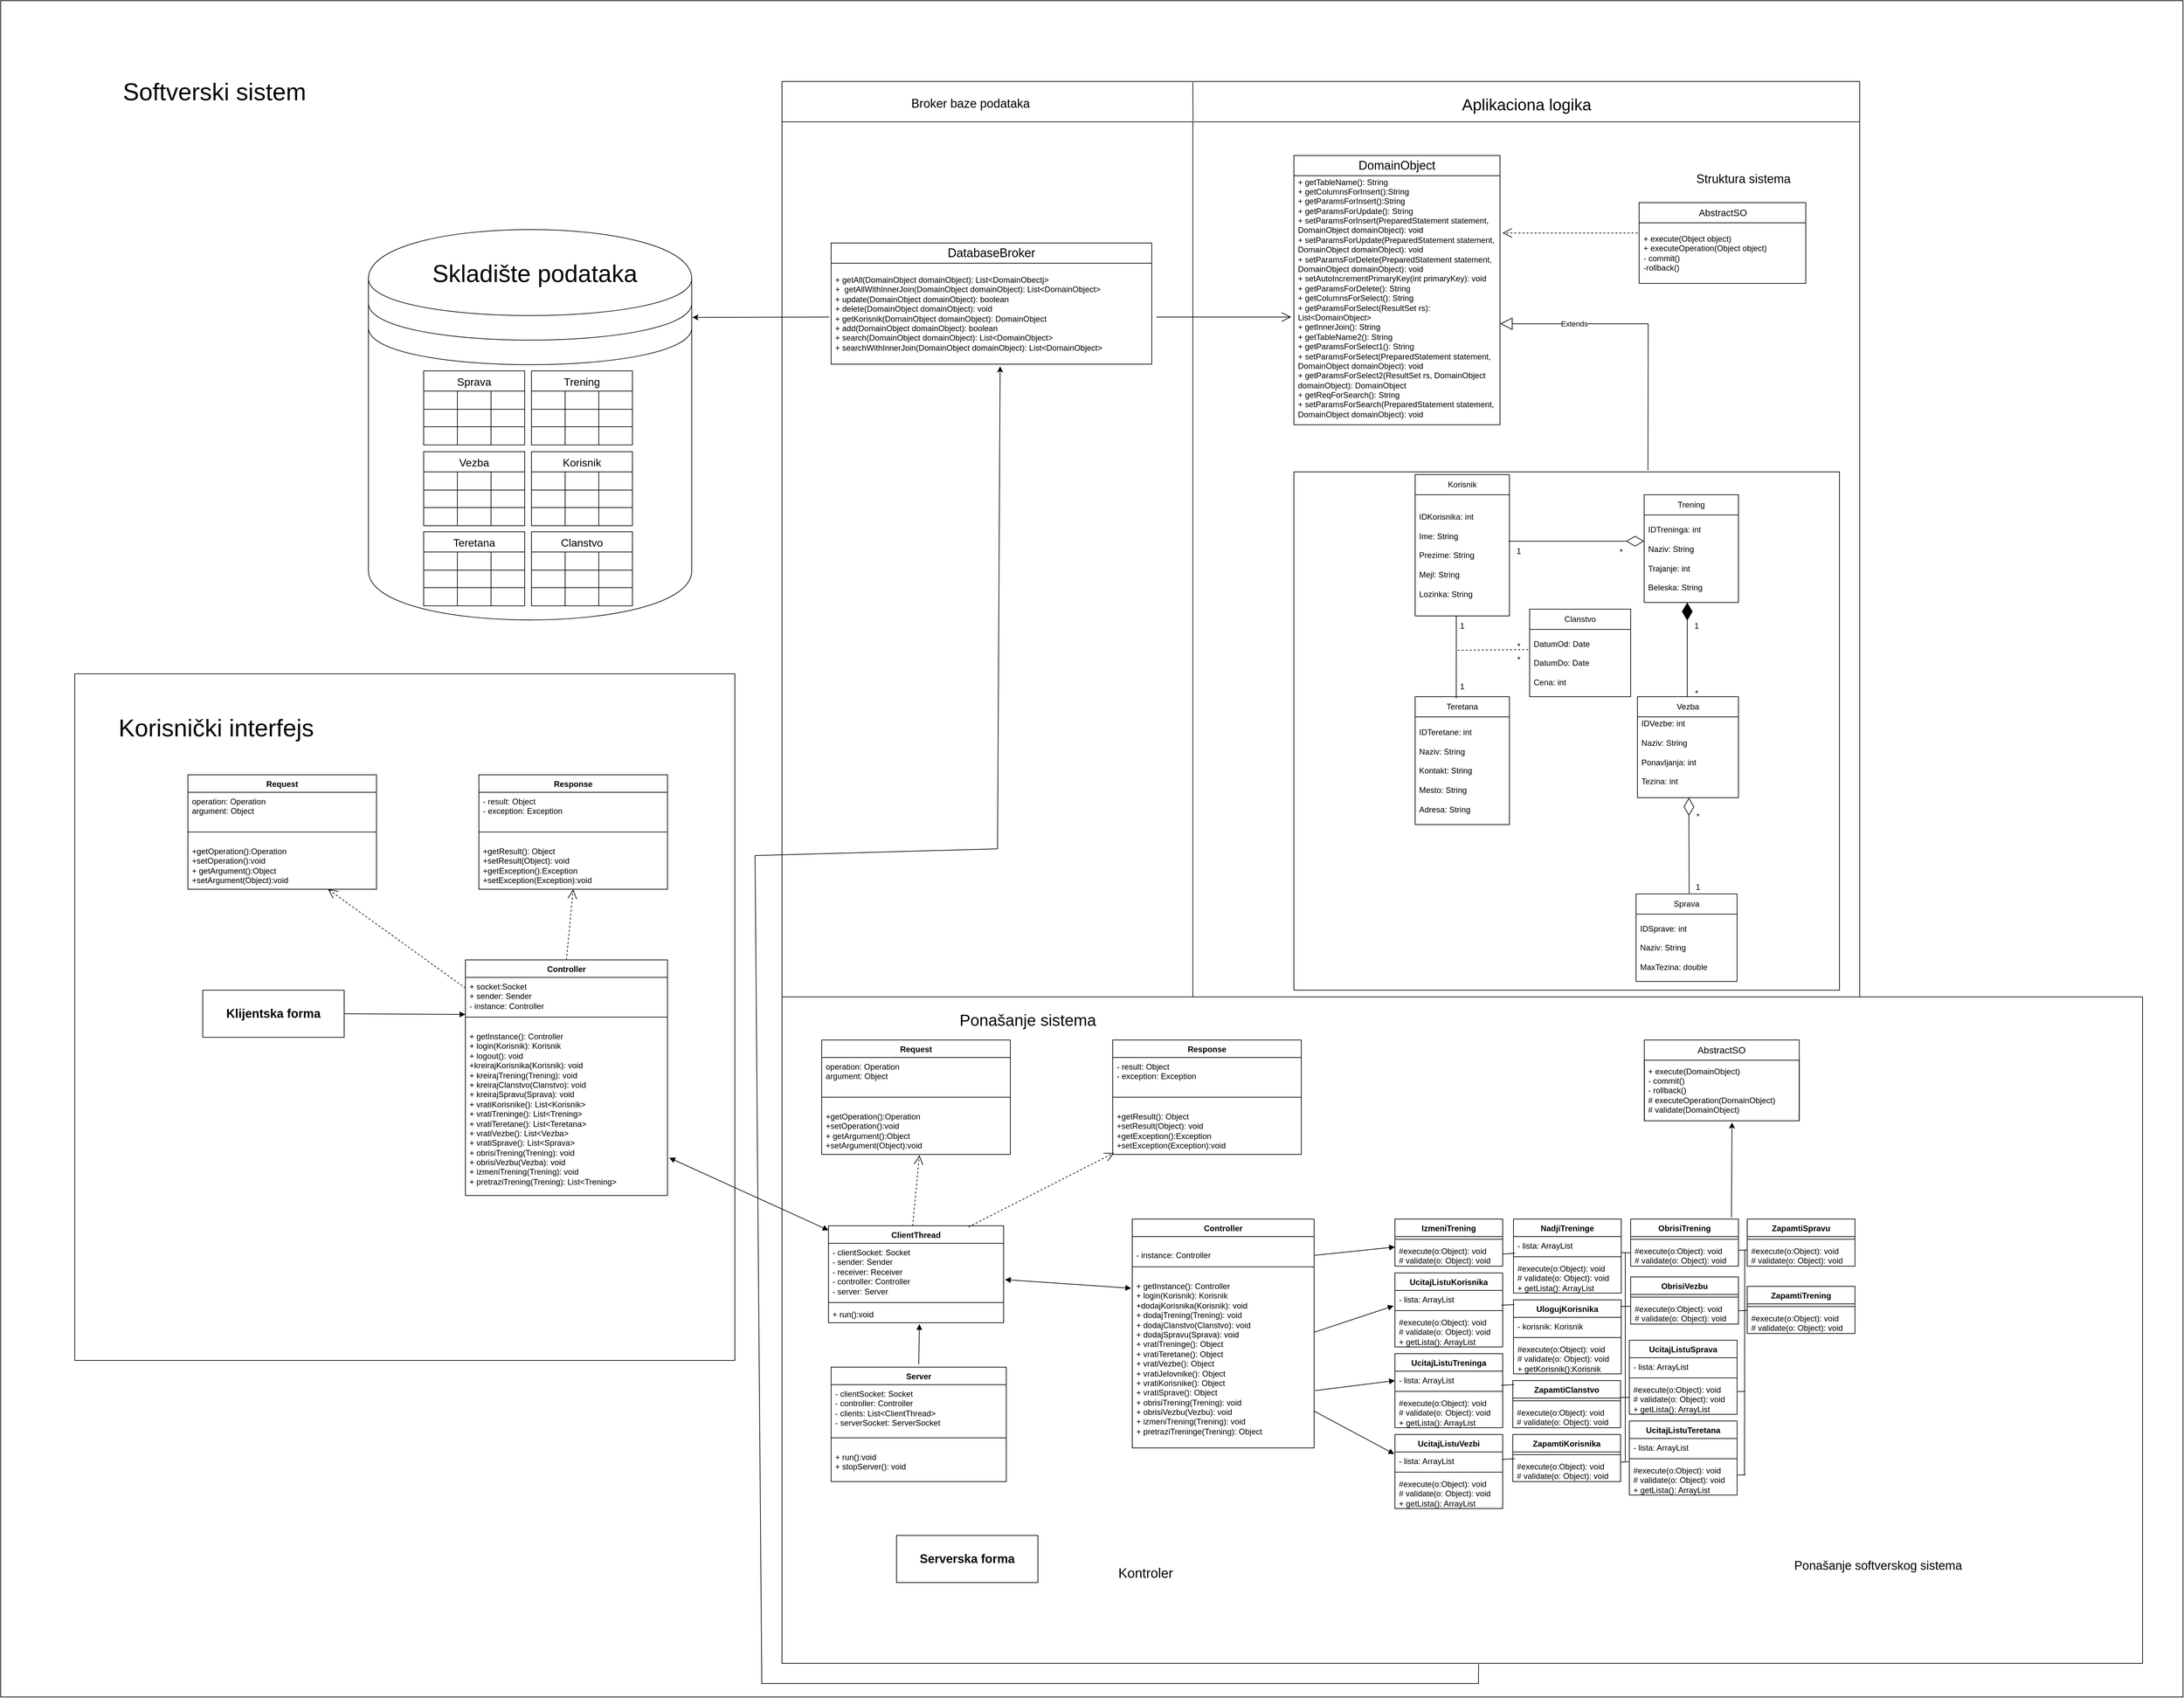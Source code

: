<mxfile version="24.6.4" type="device">
  <diagram name="Copy of Page-6" id="cYNaj6rsKhlc42_tH3o-">
    <mxGraphModel dx="2820" dy="1568" grid="1" gridSize="10" guides="1" tooltips="1" connect="1" arrows="1" fold="1" page="1" pageScale="1" pageWidth="850" pageHeight="1100" math="0" shadow="0">
      <root>
        <mxCell id="2YI1A3e_Qv_M81vOgpTx-0" />
        <mxCell id="2YI1A3e_Qv_M81vOgpTx-1" parent="2YI1A3e_Qv_M81vOgpTx-0" />
        <mxCell id="2YI1A3e_Qv_M81vOgpTx-2" value="" style="rounded=0;whiteSpace=wrap;html=1;strokeColor=#000000;" parent="2YI1A3e_Qv_M81vOgpTx-1" vertex="1">
          <mxGeometry x="-1150" y="-230" width="3240" height="2520" as="geometry" />
        </mxCell>
        <mxCell id="2YI1A3e_Qv_M81vOgpTx-3" value="" style="shape=datastore;whiteSpace=wrap;html=1;strokeColor=#000000;" parent="2YI1A3e_Qv_M81vOgpTx-1" vertex="1">
          <mxGeometry x="-604" y="110" width="480" height="580" as="geometry" />
        </mxCell>
        <mxCell id="2YI1A3e_Qv_M81vOgpTx-4" value="" style="rounded=0;whiteSpace=wrap;html=1;strokeColor=#000000;" parent="2YI1A3e_Qv_M81vOgpTx-1" vertex="1">
          <mxGeometry x="1150" y="1240" width="460" height="1000" as="geometry" />
        </mxCell>
        <mxCell id="2YI1A3e_Qv_M81vOgpTx-8" value="" style="rounded=0;whiteSpace=wrap;html=1;strokeColor=#000000;" parent="2YI1A3e_Qv_M81vOgpTx-1" vertex="1">
          <mxGeometry x="620" y="-50" width="990" height="1300" as="geometry" />
        </mxCell>
        <mxCell id="2YI1A3e_Qv_M81vOgpTx-9" value="" style="rounded=0;whiteSpace=wrap;html=1;strokeColor=#000000;" parent="2YI1A3e_Qv_M81vOgpTx-1" vertex="1">
          <mxGeometry x="770" y="470" width="810" height="770" as="geometry" />
        </mxCell>
        <mxCell id="2YI1A3e_Qv_M81vOgpTx-39" value="&lt;font style=&quot;font-size: 18px;&quot;&gt;DomainObject&lt;/font&gt;" style="swimlane;fontStyle=0;childLayout=stackLayout;horizontal=1;startSize=30;horizontalStack=0;resizeParent=1;resizeParentMax=0;resizeLast=0;collapsible=1;marginBottom=0;whiteSpace=wrap;html=1;strokeColor=#000000;fillColor=#FFFFFF;" parent="2YI1A3e_Qv_M81vOgpTx-1" vertex="1">
          <mxGeometry x="770" width="306" height="400" as="geometry" />
        </mxCell>
        <mxCell id="2YI1A3e_Qv_M81vOgpTx-40" value="+ getTableName(): String&lt;br&gt;+ getColumnsForInsert():String&lt;br&gt;+ getParamsForInsert():String&lt;br&gt;+&amp;nbsp;getParamsForUpdate(): String&lt;br&gt;+&amp;nbsp;setParamsForInsert(PreparedStatement statement, DomainObject domainObject): void&lt;br&gt;+&amp;nbsp;setParamsForUpdate(PreparedStatement statement, DomainObject domainObject): void&lt;br&gt;+&amp;nbsp;setParamsForDelete(PreparedStatement statement, DomainObject domainObject): void&lt;br&gt;+&amp;nbsp;setAutoIncrementPrimaryKey(int primaryKey): void&lt;br&gt;+&amp;nbsp;getParamsForDelete(): String&lt;br&gt;+&amp;nbsp;getColumnsForSelect(): String&lt;br&gt;+&amp;nbsp;getParamsForSelect(ResultSet rs): List&amp;lt;DomainObject&amp;gt;&lt;br&gt;+&amp;nbsp;getInnerJoin(): String&lt;br&gt;+&amp;nbsp;getTableName2(): String&lt;br&gt;+&amp;nbsp;getParamsForSelect1(): String&lt;br&gt;+&amp;nbsp;setParamsForSelect(PreparedStatement statement, DomainObject domainObject): void&lt;br&gt;+&amp;nbsp;getParamsForSelect2(ResultSet rs, DomainObject domainObject): DomainObject&lt;br&gt;+&amp;nbsp;getReqForSearch(): String&lt;br&gt;+&amp;nbsp;setParamsForSearch(PreparedStatement statement, DomainObject domainObject): void&lt;br&gt;&lt;br&gt;&lt;br&gt;&lt;br&gt;&lt;div&gt;&lt;br&gt;&lt;/div&gt;" style="text;strokeColor=#000000;fillColor=#FFFFFF;align=left;verticalAlign=middle;spacingLeft=4;spacingRight=4;overflow=hidden;points=[[0,0.5],[1,0.5]];portConstraint=eastwest;rotatable=0;whiteSpace=wrap;html=1;" parent="2YI1A3e_Qv_M81vOgpTx-39" vertex="1">
          <mxGeometry y="30" width="306" height="370" as="geometry" />
        </mxCell>
        <mxCell id="2YI1A3e_Qv_M81vOgpTx-42" value="" style="endArrow=none;html=1;rounded=0;exitX=0.649;exitY=-0.003;exitDx=0;exitDy=0;exitPerimeter=0;" parent="2YI1A3e_Qv_M81vOgpTx-1" source="2YI1A3e_Qv_M81vOgpTx-9" edge="1">
          <mxGeometry width="50" height="50" relative="1" as="geometry">
            <mxPoint x="1297.64" y="470" as="sourcePoint" />
            <mxPoint x="1296" y="250" as="targetPoint" />
          </mxGeometry>
        </mxCell>
        <mxCell id="2YI1A3e_Qv_M81vOgpTx-43" value="" style="rounded=0;whiteSpace=wrap;html=1;strokeColor=#000000;" parent="2YI1A3e_Qv_M81vOgpTx-1" vertex="1">
          <mxGeometry x="10" y="-50" width="610" height="1300" as="geometry" />
        </mxCell>
        <mxCell id="2YI1A3e_Qv_M81vOgpTx-44" value="&lt;font style=&quot;font-size: 18px;&quot;&gt;DatabaseBroker&lt;/font&gt;" style="swimlane;fontStyle=0;childLayout=stackLayout;horizontal=1;startSize=30;horizontalStack=0;resizeParent=1;resizeParentMax=0;resizeLast=0;collapsible=1;marginBottom=0;whiteSpace=wrap;html=1;strokeColor=#000000;fillColor=#FFFFFF;" parent="2YI1A3e_Qv_M81vOgpTx-1" vertex="1">
          <mxGeometry x="83" y="130" width="476" height="180" as="geometry" />
        </mxCell>
        <mxCell id="2YI1A3e_Qv_M81vOgpTx-45" value="+&amp;nbsp;getAll(DomainObject domainObject): List&amp;lt;DomainObectj&amp;gt;&lt;br&gt;+&amp;nbsp;&amp;nbsp;getAllWithInnerJoin(DomainObject domainObject): List&amp;lt;DomainObject&amp;gt;&lt;br&gt;+&amp;nbsp;update(DomainObject domainObject): boolean&lt;br&gt;+&amp;nbsp;delete(DomainObject domainObject): void&lt;br&gt;+&amp;nbsp;getKorisnik(DomainObject domainObject): DomainObject&lt;br&gt;+&amp;nbsp;add(DomainObject domainObject): boolean&lt;br&gt;+&amp;nbsp;search(DomainObject domainObject): List&amp;lt;DomainObject&amp;gt;&lt;div&gt;+&amp;nbsp;searchWithInnerJoin(DomainObject domainObject): List&amp;lt;DomainObject&amp;gt;&lt;/div&gt;" style="text;strokeColor=#000000;fillColor=none;align=left;verticalAlign=middle;spacingLeft=4;spacingRight=4;overflow=hidden;points=[[0,0.5],[1,0.5]];portConstraint=eastwest;rotatable=0;whiteSpace=wrap;html=1;" parent="2YI1A3e_Qv_M81vOgpTx-44" vertex="1">
          <mxGeometry y="30" width="476" height="150" as="geometry" />
        </mxCell>
        <mxCell id="2YI1A3e_Qv_M81vOgpTx-46" value="" style="endArrow=open;endFill=1;endSize=12;html=1;rounded=0;" parent="2YI1A3e_Qv_M81vOgpTx-1" edge="1">
          <mxGeometry width="160" relative="1" as="geometry">
            <mxPoint x="566" y="240" as="sourcePoint" />
            <mxPoint x="766" y="240" as="targetPoint" />
          </mxGeometry>
        </mxCell>
        <mxCell id="2YI1A3e_Qv_M81vOgpTx-47" value="" style="endArrow=classic;html=1;rounded=0;entryX=1.002;entryY=0.225;entryDx=0;entryDy=0;entryPerimeter=0;" parent="2YI1A3e_Qv_M81vOgpTx-1" target="2YI1A3e_Qv_M81vOgpTx-3" edge="1">
          <mxGeometry width="50" height="50" relative="1" as="geometry">
            <mxPoint x="80" y="240" as="sourcePoint" />
            <mxPoint x="-110" y="240" as="targetPoint" />
          </mxGeometry>
        </mxCell>
        <mxCell id="2YI1A3e_Qv_M81vOgpTx-48" value="" style="rounded=0;whiteSpace=wrap;html=1;strokeColor=#000000;" parent="2YI1A3e_Qv_M81vOgpTx-1" vertex="1">
          <mxGeometry x="10" y="1250" width="2020" height="990" as="geometry" />
        </mxCell>
        <mxCell id="2YI1A3e_Qv_M81vOgpTx-54" value="&lt;font style=&quot;font-size: 24px;&quot;&gt;Ponašanje sistema&lt;/font&gt;" style="text;html=1;align=center;verticalAlign=middle;whiteSpace=wrap;rounded=0;" parent="2YI1A3e_Qv_M81vOgpTx-1" vertex="1">
          <mxGeometry x="270" y="1270" width="210" height="30" as="geometry" />
        </mxCell>
        <mxCell id="OAjdIl-1ImOzsXHReRgP-111" value="" style="edgeStyle=orthogonalEdgeStyle;rounded=0;orthogonalLoop=1;jettySize=auto;html=1;" parent="2YI1A3e_Qv_M81vOgpTx-1" edge="1">
          <mxGeometry relative="1" as="geometry">
            <mxPoint x="837" y="1495" as="targetPoint" />
          </mxGeometry>
        </mxCell>
        <mxCell id="2YI1A3e_Qv_M81vOgpTx-141" value="&lt;font style=&quot;font-size: 18px;&quot;&gt;Struktura sistema&lt;/font&gt;" style="text;html=1;align=center;verticalAlign=middle;whiteSpace=wrap;rounded=0;" parent="2YI1A3e_Qv_M81vOgpTx-1" vertex="1">
          <mxGeometry x="1350" y="20" width="175" height="30" as="geometry" />
        </mxCell>
        <mxCell id="2YI1A3e_Qv_M81vOgpTx-142" value="" style="rounded=0;whiteSpace=wrap;html=1;strokeColor=#000000;" parent="2YI1A3e_Qv_M81vOgpTx-1" vertex="1">
          <mxGeometry x="10" y="-110" width="1600" height="60" as="geometry" />
        </mxCell>
        <mxCell id="2YI1A3e_Qv_M81vOgpTx-143" value="&lt;font style=&quot;font-size: 24px;&quot;&gt;Aplikaciona logika&lt;/font&gt;" style="text;html=1;align=center;verticalAlign=middle;whiteSpace=wrap;rounded=0;" parent="2YI1A3e_Qv_M81vOgpTx-1" vertex="1">
          <mxGeometry x="947.5" y="-90" width="335" height="30" as="geometry" />
        </mxCell>
        <mxCell id="2YI1A3e_Qv_M81vOgpTx-144" value="&lt;font style=&quot;font-size: 36px;&quot;&gt;Softverski sistem&lt;/font&gt;" style="text;html=1;align=center;verticalAlign=middle;whiteSpace=wrap;rounded=0;" parent="2YI1A3e_Qv_M81vOgpTx-1" vertex="1">
          <mxGeometry x="-1000" y="-110" width="335" height="30" as="geometry" />
        </mxCell>
        <mxCell id="OAjdIl-1ImOzsXHReRgP-0" value="&lt;font style=&quot;font-size: 36px;&quot;&gt;Skladište podataka&lt;/font&gt;" style="text;html=1;align=center;verticalAlign=middle;whiteSpace=wrap;rounded=0;strokeColor=none;" parent="2YI1A3e_Qv_M81vOgpTx-1" vertex="1">
          <mxGeometry x="-522" y="160" width="330" height="30" as="geometry" />
        </mxCell>
        <mxCell id="OAjdIl-1ImOzsXHReRgP-4" value="Sprava" style="shape=table;startSize=30;container=1;collapsible=0;childLayout=tableLayout;strokeColor=default;fontSize=16;" parent="2YI1A3e_Qv_M81vOgpTx-1" vertex="1">
          <mxGeometry x="-522" y="320" width="150" height="110" as="geometry" />
        </mxCell>
        <mxCell id="OAjdIl-1ImOzsXHReRgP-5" value="" style="shape=tableRow;horizontal=0;startSize=0;swimlaneHead=0;swimlaneBody=0;strokeColor=inherit;top=0;left=0;bottom=0;right=0;collapsible=0;dropTarget=0;fillColor=none;points=[[0,0.5],[1,0.5]];portConstraint=eastwest;fontSize=16;" parent="OAjdIl-1ImOzsXHReRgP-4" vertex="1">
          <mxGeometry y="30" width="150" height="27" as="geometry" />
        </mxCell>
        <mxCell id="OAjdIl-1ImOzsXHReRgP-6" value="" style="shape=partialRectangle;html=1;whiteSpace=wrap;connectable=0;strokeColor=inherit;overflow=hidden;fillColor=none;top=0;left=0;bottom=0;right=0;pointerEvents=1;fontSize=16;" parent="OAjdIl-1ImOzsXHReRgP-5" vertex="1">
          <mxGeometry width="50" height="27" as="geometry">
            <mxRectangle width="50" height="27" as="alternateBounds" />
          </mxGeometry>
        </mxCell>
        <mxCell id="OAjdIl-1ImOzsXHReRgP-7" value="" style="shape=partialRectangle;html=1;whiteSpace=wrap;connectable=0;strokeColor=inherit;overflow=hidden;fillColor=none;top=0;left=0;bottom=0;right=0;pointerEvents=1;fontSize=16;" parent="OAjdIl-1ImOzsXHReRgP-5" vertex="1">
          <mxGeometry x="50" width="50" height="27" as="geometry">
            <mxRectangle width="50" height="27" as="alternateBounds" />
          </mxGeometry>
        </mxCell>
        <mxCell id="OAjdIl-1ImOzsXHReRgP-8" value="" style="shape=partialRectangle;html=1;whiteSpace=wrap;connectable=0;strokeColor=inherit;overflow=hidden;fillColor=none;top=0;left=0;bottom=0;right=0;pointerEvents=1;fontSize=16;" parent="OAjdIl-1ImOzsXHReRgP-5" vertex="1">
          <mxGeometry x="100" width="50" height="27" as="geometry">
            <mxRectangle width="50" height="27" as="alternateBounds" />
          </mxGeometry>
        </mxCell>
        <mxCell id="OAjdIl-1ImOzsXHReRgP-9" value="" style="shape=tableRow;horizontal=0;startSize=0;swimlaneHead=0;swimlaneBody=0;strokeColor=inherit;top=0;left=0;bottom=0;right=0;collapsible=0;dropTarget=0;fillColor=none;points=[[0,0.5],[1,0.5]];portConstraint=eastwest;fontSize=16;" parent="OAjdIl-1ImOzsXHReRgP-4" vertex="1">
          <mxGeometry y="57" width="150" height="26" as="geometry" />
        </mxCell>
        <mxCell id="OAjdIl-1ImOzsXHReRgP-10" value="" style="shape=partialRectangle;html=1;whiteSpace=wrap;connectable=0;strokeColor=inherit;overflow=hidden;fillColor=none;top=0;left=0;bottom=0;right=0;pointerEvents=1;fontSize=16;" parent="OAjdIl-1ImOzsXHReRgP-9" vertex="1">
          <mxGeometry width="50" height="26" as="geometry">
            <mxRectangle width="50" height="26" as="alternateBounds" />
          </mxGeometry>
        </mxCell>
        <mxCell id="OAjdIl-1ImOzsXHReRgP-11" value="" style="shape=partialRectangle;html=1;whiteSpace=wrap;connectable=0;strokeColor=inherit;overflow=hidden;fillColor=none;top=0;left=0;bottom=0;right=0;pointerEvents=1;fontSize=16;" parent="OAjdIl-1ImOzsXHReRgP-9" vertex="1">
          <mxGeometry x="50" width="50" height="26" as="geometry">
            <mxRectangle width="50" height="26" as="alternateBounds" />
          </mxGeometry>
        </mxCell>
        <mxCell id="OAjdIl-1ImOzsXHReRgP-12" value="" style="shape=partialRectangle;html=1;whiteSpace=wrap;connectable=0;strokeColor=inherit;overflow=hidden;fillColor=none;top=0;left=0;bottom=0;right=0;pointerEvents=1;fontSize=16;" parent="OAjdIl-1ImOzsXHReRgP-9" vertex="1">
          <mxGeometry x="100" width="50" height="26" as="geometry">
            <mxRectangle width="50" height="26" as="alternateBounds" />
          </mxGeometry>
        </mxCell>
        <mxCell id="OAjdIl-1ImOzsXHReRgP-13" value="" style="shape=tableRow;horizontal=0;startSize=0;swimlaneHead=0;swimlaneBody=0;strokeColor=inherit;top=0;left=0;bottom=0;right=0;collapsible=0;dropTarget=0;fillColor=none;points=[[0,0.5],[1,0.5]];portConstraint=eastwest;fontSize=16;" parent="OAjdIl-1ImOzsXHReRgP-4" vertex="1">
          <mxGeometry y="83" width="150" height="27" as="geometry" />
        </mxCell>
        <mxCell id="OAjdIl-1ImOzsXHReRgP-14" value="" style="shape=partialRectangle;html=1;whiteSpace=wrap;connectable=0;strokeColor=inherit;overflow=hidden;fillColor=none;top=0;left=0;bottom=0;right=0;pointerEvents=1;fontSize=16;" parent="OAjdIl-1ImOzsXHReRgP-13" vertex="1">
          <mxGeometry width="50" height="27" as="geometry">
            <mxRectangle width="50" height="27" as="alternateBounds" />
          </mxGeometry>
        </mxCell>
        <mxCell id="OAjdIl-1ImOzsXHReRgP-15" value="" style="shape=partialRectangle;html=1;whiteSpace=wrap;connectable=0;strokeColor=inherit;overflow=hidden;fillColor=none;top=0;left=0;bottom=0;right=0;pointerEvents=1;fontSize=16;" parent="OAjdIl-1ImOzsXHReRgP-13" vertex="1">
          <mxGeometry x="50" width="50" height="27" as="geometry">
            <mxRectangle width="50" height="27" as="alternateBounds" />
          </mxGeometry>
        </mxCell>
        <mxCell id="OAjdIl-1ImOzsXHReRgP-16" value="" style="shape=partialRectangle;html=1;whiteSpace=wrap;connectable=0;strokeColor=inherit;overflow=hidden;fillColor=none;top=0;left=0;bottom=0;right=0;pointerEvents=1;fontSize=16;" parent="OAjdIl-1ImOzsXHReRgP-13" vertex="1">
          <mxGeometry x="100" width="50" height="27" as="geometry">
            <mxRectangle width="50" height="27" as="alternateBounds" />
          </mxGeometry>
        </mxCell>
        <mxCell id="OAjdIl-1ImOzsXHReRgP-17" value="Trening" style="shape=table;startSize=30;container=1;collapsible=0;childLayout=tableLayout;strokeColor=default;fontSize=16;" parent="2YI1A3e_Qv_M81vOgpTx-1" vertex="1">
          <mxGeometry x="-362" y="320" width="150" height="110" as="geometry" />
        </mxCell>
        <mxCell id="OAjdIl-1ImOzsXHReRgP-18" value="" style="shape=tableRow;horizontal=0;startSize=0;swimlaneHead=0;swimlaneBody=0;strokeColor=inherit;top=0;left=0;bottom=0;right=0;collapsible=0;dropTarget=0;fillColor=none;points=[[0,0.5],[1,0.5]];portConstraint=eastwest;fontSize=16;" parent="OAjdIl-1ImOzsXHReRgP-17" vertex="1">
          <mxGeometry y="30" width="150" height="27" as="geometry" />
        </mxCell>
        <mxCell id="OAjdIl-1ImOzsXHReRgP-19" value="" style="shape=partialRectangle;html=1;whiteSpace=wrap;connectable=0;strokeColor=inherit;overflow=hidden;fillColor=none;top=0;left=0;bottom=0;right=0;pointerEvents=1;fontSize=16;" parent="OAjdIl-1ImOzsXHReRgP-18" vertex="1">
          <mxGeometry width="50" height="27" as="geometry">
            <mxRectangle width="50" height="27" as="alternateBounds" />
          </mxGeometry>
        </mxCell>
        <mxCell id="OAjdIl-1ImOzsXHReRgP-20" value="" style="shape=partialRectangle;html=1;whiteSpace=wrap;connectable=0;strokeColor=inherit;overflow=hidden;fillColor=none;top=0;left=0;bottom=0;right=0;pointerEvents=1;fontSize=16;" parent="OAjdIl-1ImOzsXHReRgP-18" vertex="1">
          <mxGeometry x="50" width="50" height="27" as="geometry">
            <mxRectangle width="50" height="27" as="alternateBounds" />
          </mxGeometry>
        </mxCell>
        <mxCell id="OAjdIl-1ImOzsXHReRgP-21" value="" style="shape=partialRectangle;html=1;whiteSpace=wrap;connectable=0;strokeColor=inherit;overflow=hidden;fillColor=none;top=0;left=0;bottom=0;right=0;pointerEvents=1;fontSize=16;" parent="OAjdIl-1ImOzsXHReRgP-18" vertex="1">
          <mxGeometry x="100" width="50" height="27" as="geometry">
            <mxRectangle width="50" height="27" as="alternateBounds" />
          </mxGeometry>
        </mxCell>
        <mxCell id="OAjdIl-1ImOzsXHReRgP-22" value="" style="shape=tableRow;horizontal=0;startSize=0;swimlaneHead=0;swimlaneBody=0;strokeColor=inherit;top=0;left=0;bottom=0;right=0;collapsible=0;dropTarget=0;fillColor=none;points=[[0,0.5],[1,0.5]];portConstraint=eastwest;fontSize=16;" parent="OAjdIl-1ImOzsXHReRgP-17" vertex="1">
          <mxGeometry y="57" width="150" height="26" as="geometry" />
        </mxCell>
        <mxCell id="OAjdIl-1ImOzsXHReRgP-23" value="" style="shape=partialRectangle;html=1;whiteSpace=wrap;connectable=0;strokeColor=inherit;overflow=hidden;fillColor=none;top=0;left=0;bottom=0;right=0;pointerEvents=1;fontSize=16;" parent="OAjdIl-1ImOzsXHReRgP-22" vertex="1">
          <mxGeometry width="50" height="26" as="geometry">
            <mxRectangle width="50" height="26" as="alternateBounds" />
          </mxGeometry>
        </mxCell>
        <mxCell id="OAjdIl-1ImOzsXHReRgP-24" value="" style="shape=partialRectangle;html=1;whiteSpace=wrap;connectable=0;strokeColor=inherit;overflow=hidden;fillColor=none;top=0;left=0;bottom=0;right=0;pointerEvents=1;fontSize=16;" parent="OAjdIl-1ImOzsXHReRgP-22" vertex="1">
          <mxGeometry x="50" width="50" height="26" as="geometry">
            <mxRectangle width="50" height="26" as="alternateBounds" />
          </mxGeometry>
        </mxCell>
        <mxCell id="OAjdIl-1ImOzsXHReRgP-25" value="" style="shape=partialRectangle;html=1;whiteSpace=wrap;connectable=0;strokeColor=inherit;overflow=hidden;fillColor=none;top=0;left=0;bottom=0;right=0;pointerEvents=1;fontSize=16;" parent="OAjdIl-1ImOzsXHReRgP-22" vertex="1">
          <mxGeometry x="100" width="50" height="26" as="geometry">
            <mxRectangle width="50" height="26" as="alternateBounds" />
          </mxGeometry>
        </mxCell>
        <mxCell id="OAjdIl-1ImOzsXHReRgP-26" value="" style="shape=tableRow;horizontal=0;startSize=0;swimlaneHead=0;swimlaneBody=0;strokeColor=inherit;top=0;left=0;bottom=0;right=0;collapsible=0;dropTarget=0;fillColor=none;points=[[0,0.5],[1,0.5]];portConstraint=eastwest;fontSize=16;" parent="OAjdIl-1ImOzsXHReRgP-17" vertex="1">
          <mxGeometry y="83" width="150" height="27" as="geometry" />
        </mxCell>
        <mxCell id="OAjdIl-1ImOzsXHReRgP-27" value="" style="shape=partialRectangle;html=1;whiteSpace=wrap;connectable=0;strokeColor=inherit;overflow=hidden;fillColor=none;top=0;left=0;bottom=0;right=0;pointerEvents=1;fontSize=16;" parent="OAjdIl-1ImOzsXHReRgP-26" vertex="1">
          <mxGeometry width="50" height="27" as="geometry">
            <mxRectangle width="50" height="27" as="alternateBounds" />
          </mxGeometry>
        </mxCell>
        <mxCell id="OAjdIl-1ImOzsXHReRgP-28" value="" style="shape=partialRectangle;html=1;whiteSpace=wrap;connectable=0;strokeColor=inherit;overflow=hidden;fillColor=none;top=0;left=0;bottom=0;right=0;pointerEvents=1;fontSize=16;" parent="OAjdIl-1ImOzsXHReRgP-26" vertex="1">
          <mxGeometry x="50" width="50" height="27" as="geometry">
            <mxRectangle width="50" height="27" as="alternateBounds" />
          </mxGeometry>
        </mxCell>
        <mxCell id="OAjdIl-1ImOzsXHReRgP-29" value="" style="shape=partialRectangle;html=1;whiteSpace=wrap;connectable=0;strokeColor=inherit;overflow=hidden;fillColor=none;top=0;left=0;bottom=0;right=0;pointerEvents=1;fontSize=16;" parent="OAjdIl-1ImOzsXHReRgP-26" vertex="1">
          <mxGeometry x="100" width="50" height="27" as="geometry">
            <mxRectangle width="50" height="27" as="alternateBounds" />
          </mxGeometry>
        </mxCell>
        <mxCell id="OAjdIl-1ImOzsXHReRgP-30" value="Vezba" style="shape=table;startSize=30;container=1;collapsible=0;childLayout=tableLayout;strokeColor=default;fontSize=16;" parent="2YI1A3e_Qv_M81vOgpTx-1" vertex="1">
          <mxGeometry x="-522" y="440" width="150" height="110" as="geometry" />
        </mxCell>
        <mxCell id="OAjdIl-1ImOzsXHReRgP-31" value="" style="shape=tableRow;horizontal=0;startSize=0;swimlaneHead=0;swimlaneBody=0;strokeColor=inherit;top=0;left=0;bottom=0;right=0;collapsible=0;dropTarget=0;fillColor=none;points=[[0,0.5],[1,0.5]];portConstraint=eastwest;fontSize=16;" parent="OAjdIl-1ImOzsXHReRgP-30" vertex="1">
          <mxGeometry y="30" width="150" height="27" as="geometry" />
        </mxCell>
        <mxCell id="OAjdIl-1ImOzsXHReRgP-32" value="" style="shape=partialRectangle;html=1;whiteSpace=wrap;connectable=0;strokeColor=inherit;overflow=hidden;fillColor=none;top=0;left=0;bottom=0;right=0;pointerEvents=1;fontSize=16;" parent="OAjdIl-1ImOzsXHReRgP-31" vertex="1">
          <mxGeometry width="50" height="27" as="geometry">
            <mxRectangle width="50" height="27" as="alternateBounds" />
          </mxGeometry>
        </mxCell>
        <mxCell id="OAjdIl-1ImOzsXHReRgP-33" value="" style="shape=partialRectangle;html=1;whiteSpace=wrap;connectable=0;strokeColor=inherit;overflow=hidden;fillColor=none;top=0;left=0;bottom=0;right=0;pointerEvents=1;fontSize=16;" parent="OAjdIl-1ImOzsXHReRgP-31" vertex="1">
          <mxGeometry x="50" width="50" height="27" as="geometry">
            <mxRectangle width="50" height="27" as="alternateBounds" />
          </mxGeometry>
        </mxCell>
        <mxCell id="OAjdIl-1ImOzsXHReRgP-34" value="" style="shape=partialRectangle;html=1;whiteSpace=wrap;connectable=0;strokeColor=inherit;overflow=hidden;fillColor=none;top=0;left=0;bottom=0;right=0;pointerEvents=1;fontSize=16;" parent="OAjdIl-1ImOzsXHReRgP-31" vertex="1">
          <mxGeometry x="100" width="50" height="27" as="geometry">
            <mxRectangle width="50" height="27" as="alternateBounds" />
          </mxGeometry>
        </mxCell>
        <mxCell id="OAjdIl-1ImOzsXHReRgP-35" value="" style="shape=tableRow;horizontal=0;startSize=0;swimlaneHead=0;swimlaneBody=0;strokeColor=inherit;top=0;left=0;bottom=0;right=0;collapsible=0;dropTarget=0;fillColor=none;points=[[0,0.5],[1,0.5]];portConstraint=eastwest;fontSize=16;" parent="OAjdIl-1ImOzsXHReRgP-30" vertex="1">
          <mxGeometry y="57" width="150" height="26" as="geometry" />
        </mxCell>
        <mxCell id="OAjdIl-1ImOzsXHReRgP-36" value="" style="shape=partialRectangle;html=1;whiteSpace=wrap;connectable=0;strokeColor=inherit;overflow=hidden;fillColor=none;top=0;left=0;bottom=0;right=0;pointerEvents=1;fontSize=16;" parent="OAjdIl-1ImOzsXHReRgP-35" vertex="1">
          <mxGeometry width="50" height="26" as="geometry">
            <mxRectangle width="50" height="26" as="alternateBounds" />
          </mxGeometry>
        </mxCell>
        <mxCell id="OAjdIl-1ImOzsXHReRgP-37" value="" style="shape=partialRectangle;html=1;whiteSpace=wrap;connectable=0;strokeColor=inherit;overflow=hidden;fillColor=none;top=0;left=0;bottom=0;right=0;pointerEvents=1;fontSize=16;" parent="OAjdIl-1ImOzsXHReRgP-35" vertex="1">
          <mxGeometry x="50" width="50" height="26" as="geometry">
            <mxRectangle width="50" height="26" as="alternateBounds" />
          </mxGeometry>
        </mxCell>
        <mxCell id="OAjdIl-1ImOzsXHReRgP-38" value="" style="shape=partialRectangle;html=1;whiteSpace=wrap;connectable=0;strokeColor=inherit;overflow=hidden;fillColor=none;top=0;left=0;bottom=0;right=0;pointerEvents=1;fontSize=16;" parent="OAjdIl-1ImOzsXHReRgP-35" vertex="1">
          <mxGeometry x="100" width="50" height="26" as="geometry">
            <mxRectangle width="50" height="26" as="alternateBounds" />
          </mxGeometry>
        </mxCell>
        <mxCell id="OAjdIl-1ImOzsXHReRgP-39" value="" style="shape=tableRow;horizontal=0;startSize=0;swimlaneHead=0;swimlaneBody=0;strokeColor=inherit;top=0;left=0;bottom=0;right=0;collapsible=0;dropTarget=0;fillColor=none;points=[[0,0.5],[1,0.5]];portConstraint=eastwest;fontSize=16;" parent="OAjdIl-1ImOzsXHReRgP-30" vertex="1">
          <mxGeometry y="83" width="150" height="27" as="geometry" />
        </mxCell>
        <mxCell id="OAjdIl-1ImOzsXHReRgP-40" value="" style="shape=partialRectangle;html=1;whiteSpace=wrap;connectable=0;strokeColor=inherit;overflow=hidden;fillColor=none;top=0;left=0;bottom=0;right=0;pointerEvents=1;fontSize=16;" parent="OAjdIl-1ImOzsXHReRgP-39" vertex="1">
          <mxGeometry width="50" height="27" as="geometry">
            <mxRectangle width="50" height="27" as="alternateBounds" />
          </mxGeometry>
        </mxCell>
        <mxCell id="OAjdIl-1ImOzsXHReRgP-41" value="" style="shape=partialRectangle;html=1;whiteSpace=wrap;connectable=0;strokeColor=inherit;overflow=hidden;fillColor=none;top=0;left=0;bottom=0;right=0;pointerEvents=1;fontSize=16;" parent="OAjdIl-1ImOzsXHReRgP-39" vertex="1">
          <mxGeometry x="50" width="50" height="27" as="geometry">
            <mxRectangle width="50" height="27" as="alternateBounds" />
          </mxGeometry>
        </mxCell>
        <mxCell id="OAjdIl-1ImOzsXHReRgP-42" value="" style="shape=partialRectangle;html=1;whiteSpace=wrap;connectable=0;strokeColor=inherit;overflow=hidden;fillColor=none;top=0;left=0;bottom=0;right=0;pointerEvents=1;fontSize=16;" parent="OAjdIl-1ImOzsXHReRgP-39" vertex="1">
          <mxGeometry x="100" width="50" height="27" as="geometry">
            <mxRectangle width="50" height="27" as="alternateBounds" />
          </mxGeometry>
        </mxCell>
        <mxCell id="OAjdIl-1ImOzsXHReRgP-43" value="Korisnik" style="shape=table;startSize=30;container=1;collapsible=0;childLayout=tableLayout;strokeColor=default;fontSize=16;" parent="2YI1A3e_Qv_M81vOgpTx-1" vertex="1">
          <mxGeometry x="-362" y="440" width="150" height="110" as="geometry" />
        </mxCell>
        <mxCell id="OAjdIl-1ImOzsXHReRgP-44" value="" style="shape=tableRow;horizontal=0;startSize=0;swimlaneHead=0;swimlaneBody=0;strokeColor=inherit;top=0;left=0;bottom=0;right=0;collapsible=0;dropTarget=0;fillColor=none;points=[[0,0.5],[1,0.5]];portConstraint=eastwest;fontSize=16;" parent="OAjdIl-1ImOzsXHReRgP-43" vertex="1">
          <mxGeometry y="30" width="150" height="27" as="geometry" />
        </mxCell>
        <mxCell id="OAjdIl-1ImOzsXHReRgP-45" value="" style="shape=partialRectangle;html=1;whiteSpace=wrap;connectable=0;strokeColor=inherit;overflow=hidden;fillColor=none;top=0;left=0;bottom=0;right=0;pointerEvents=1;fontSize=16;" parent="OAjdIl-1ImOzsXHReRgP-44" vertex="1">
          <mxGeometry width="50" height="27" as="geometry">
            <mxRectangle width="50" height="27" as="alternateBounds" />
          </mxGeometry>
        </mxCell>
        <mxCell id="OAjdIl-1ImOzsXHReRgP-46" value="" style="shape=partialRectangle;html=1;whiteSpace=wrap;connectable=0;strokeColor=inherit;overflow=hidden;fillColor=none;top=0;left=0;bottom=0;right=0;pointerEvents=1;fontSize=16;" parent="OAjdIl-1ImOzsXHReRgP-44" vertex="1">
          <mxGeometry x="50" width="50" height="27" as="geometry">
            <mxRectangle width="50" height="27" as="alternateBounds" />
          </mxGeometry>
        </mxCell>
        <mxCell id="OAjdIl-1ImOzsXHReRgP-47" value="" style="shape=partialRectangle;html=1;whiteSpace=wrap;connectable=0;strokeColor=inherit;overflow=hidden;fillColor=none;top=0;left=0;bottom=0;right=0;pointerEvents=1;fontSize=16;" parent="OAjdIl-1ImOzsXHReRgP-44" vertex="1">
          <mxGeometry x="100" width="50" height="27" as="geometry">
            <mxRectangle width="50" height="27" as="alternateBounds" />
          </mxGeometry>
        </mxCell>
        <mxCell id="OAjdIl-1ImOzsXHReRgP-48" value="" style="shape=tableRow;horizontal=0;startSize=0;swimlaneHead=0;swimlaneBody=0;strokeColor=inherit;top=0;left=0;bottom=0;right=0;collapsible=0;dropTarget=0;fillColor=none;points=[[0,0.5],[1,0.5]];portConstraint=eastwest;fontSize=16;" parent="OAjdIl-1ImOzsXHReRgP-43" vertex="1">
          <mxGeometry y="57" width="150" height="26" as="geometry" />
        </mxCell>
        <mxCell id="OAjdIl-1ImOzsXHReRgP-49" value="" style="shape=partialRectangle;html=1;whiteSpace=wrap;connectable=0;strokeColor=inherit;overflow=hidden;fillColor=none;top=0;left=0;bottom=0;right=0;pointerEvents=1;fontSize=16;" parent="OAjdIl-1ImOzsXHReRgP-48" vertex="1">
          <mxGeometry width="50" height="26" as="geometry">
            <mxRectangle width="50" height="26" as="alternateBounds" />
          </mxGeometry>
        </mxCell>
        <mxCell id="OAjdIl-1ImOzsXHReRgP-50" value="" style="shape=partialRectangle;html=1;whiteSpace=wrap;connectable=0;strokeColor=inherit;overflow=hidden;fillColor=none;top=0;left=0;bottom=0;right=0;pointerEvents=1;fontSize=16;" parent="OAjdIl-1ImOzsXHReRgP-48" vertex="1">
          <mxGeometry x="50" width="50" height="26" as="geometry">
            <mxRectangle width="50" height="26" as="alternateBounds" />
          </mxGeometry>
        </mxCell>
        <mxCell id="OAjdIl-1ImOzsXHReRgP-51" value="" style="shape=partialRectangle;html=1;whiteSpace=wrap;connectable=0;strokeColor=inherit;overflow=hidden;fillColor=none;top=0;left=0;bottom=0;right=0;pointerEvents=1;fontSize=16;" parent="OAjdIl-1ImOzsXHReRgP-48" vertex="1">
          <mxGeometry x="100" width="50" height="26" as="geometry">
            <mxRectangle width="50" height="26" as="alternateBounds" />
          </mxGeometry>
        </mxCell>
        <mxCell id="OAjdIl-1ImOzsXHReRgP-52" value="" style="shape=tableRow;horizontal=0;startSize=0;swimlaneHead=0;swimlaneBody=0;strokeColor=inherit;top=0;left=0;bottom=0;right=0;collapsible=0;dropTarget=0;fillColor=none;points=[[0,0.5],[1,0.5]];portConstraint=eastwest;fontSize=16;" parent="OAjdIl-1ImOzsXHReRgP-43" vertex="1">
          <mxGeometry y="83" width="150" height="27" as="geometry" />
        </mxCell>
        <mxCell id="OAjdIl-1ImOzsXHReRgP-53" value="" style="shape=partialRectangle;html=1;whiteSpace=wrap;connectable=0;strokeColor=inherit;overflow=hidden;fillColor=none;top=0;left=0;bottom=0;right=0;pointerEvents=1;fontSize=16;" parent="OAjdIl-1ImOzsXHReRgP-52" vertex="1">
          <mxGeometry width="50" height="27" as="geometry">
            <mxRectangle width="50" height="27" as="alternateBounds" />
          </mxGeometry>
        </mxCell>
        <mxCell id="OAjdIl-1ImOzsXHReRgP-54" value="" style="shape=partialRectangle;html=1;whiteSpace=wrap;connectable=0;strokeColor=inherit;overflow=hidden;fillColor=none;top=0;left=0;bottom=0;right=0;pointerEvents=1;fontSize=16;" parent="OAjdIl-1ImOzsXHReRgP-52" vertex="1">
          <mxGeometry x="50" width="50" height="27" as="geometry">
            <mxRectangle width="50" height="27" as="alternateBounds" />
          </mxGeometry>
        </mxCell>
        <mxCell id="OAjdIl-1ImOzsXHReRgP-55" value="" style="shape=partialRectangle;html=1;whiteSpace=wrap;connectable=0;strokeColor=inherit;overflow=hidden;fillColor=none;top=0;left=0;bottom=0;right=0;pointerEvents=1;fontSize=16;" parent="OAjdIl-1ImOzsXHReRgP-52" vertex="1">
          <mxGeometry x="100" width="50" height="27" as="geometry">
            <mxRectangle width="50" height="27" as="alternateBounds" />
          </mxGeometry>
        </mxCell>
        <mxCell id="OAjdIl-1ImOzsXHReRgP-56" value="Teretana" style="shape=table;startSize=30;container=1;collapsible=0;childLayout=tableLayout;strokeColor=default;fontSize=16;" parent="2YI1A3e_Qv_M81vOgpTx-1" vertex="1">
          <mxGeometry x="-522" y="559" width="150" height="110" as="geometry" />
        </mxCell>
        <mxCell id="OAjdIl-1ImOzsXHReRgP-57" value="" style="shape=tableRow;horizontal=0;startSize=0;swimlaneHead=0;swimlaneBody=0;strokeColor=inherit;top=0;left=0;bottom=0;right=0;collapsible=0;dropTarget=0;fillColor=none;points=[[0,0.5],[1,0.5]];portConstraint=eastwest;fontSize=16;" parent="OAjdIl-1ImOzsXHReRgP-56" vertex="1">
          <mxGeometry y="30" width="150" height="27" as="geometry" />
        </mxCell>
        <mxCell id="OAjdIl-1ImOzsXHReRgP-58" value="" style="shape=partialRectangle;html=1;whiteSpace=wrap;connectable=0;strokeColor=inherit;overflow=hidden;fillColor=none;top=0;left=0;bottom=0;right=0;pointerEvents=1;fontSize=16;" parent="OAjdIl-1ImOzsXHReRgP-57" vertex="1">
          <mxGeometry width="50" height="27" as="geometry">
            <mxRectangle width="50" height="27" as="alternateBounds" />
          </mxGeometry>
        </mxCell>
        <mxCell id="OAjdIl-1ImOzsXHReRgP-59" value="" style="shape=partialRectangle;html=1;whiteSpace=wrap;connectable=0;strokeColor=inherit;overflow=hidden;fillColor=none;top=0;left=0;bottom=0;right=0;pointerEvents=1;fontSize=16;" parent="OAjdIl-1ImOzsXHReRgP-57" vertex="1">
          <mxGeometry x="50" width="50" height="27" as="geometry">
            <mxRectangle width="50" height="27" as="alternateBounds" />
          </mxGeometry>
        </mxCell>
        <mxCell id="OAjdIl-1ImOzsXHReRgP-60" value="" style="shape=partialRectangle;html=1;whiteSpace=wrap;connectable=0;strokeColor=inherit;overflow=hidden;fillColor=none;top=0;left=0;bottom=0;right=0;pointerEvents=1;fontSize=16;" parent="OAjdIl-1ImOzsXHReRgP-57" vertex="1">
          <mxGeometry x="100" width="50" height="27" as="geometry">
            <mxRectangle width="50" height="27" as="alternateBounds" />
          </mxGeometry>
        </mxCell>
        <mxCell id="OAjdIl-1ImOzsXHReRgP-61" value="" style="shape=tableRow;horizontal=0;startSize=0;swimlaneHead=0;swimlaneBody=0;strokeColor=inherit;top=0;left=0;bottom=0;right=0;collapsible=0;dropTarget=0;fillColor=none;points=[[0,0.5],[1,0.5]];portConstraint=eastwest;fontSize=16;" parent="OAjdIl-1ImOzsXHReRgP-56" vertex="1">
          <mxGeometry y="57" width="150" height="26" as="geometry" />
        </mxCell>
        <mxCell id="OAjdIl-1ImOzsXHReRgP-62" value="" style="shape=partialRectangle;html=1;whiteSpace=wrap;connectable=0;strokeColor=inherit;overflow=hidden;fillColor=none;top=0;left=0;bottom=0;right=0;pointerEvents=1;fontSize=16;" parent="OAjdIl-1ImOzsXHReRgP-61" vertex="1">
          <mxGeometry width="50" height="26" as="geometry">
            <mxRectangle width="50" height="26" as="alternateBounds" />
          </mxGeometry>
        </mxCell>
        <mxCell id="OAjdIl-1ImOzsXHReRgP-63" value="" style="shape=partialRectangle;html=1;whiteSpace=wrap;connectable=0;strokeColor=inherit;overflow=hidden;fillColor=none;top=0;left=0;bottom=0;right=0;pointerEvents=1;fontSize=16;" parent="OAjdIl-1ImOzsXHReRgP-61" vertex="1">
          <mxGeometry x="50" width="50" height="26" as="geometry">
            <mxRectangle width="50" height="26" as="alternateBounds" />
          </mxGeometry>
        </mxCell>
        <mxCell id="OAjdIl-1ImOzsXHReRgP-64" value="" style="shape=partialRectangle;html=1;whiteSpace=wrap;connectable=0;strokeColor=inherit;overflow=hidden;fillColor=none;top=0;left=0;bottom=0;right=0;pointerEvents=1;fontSize=16;" parent="OAjdIl-1ImOzsXHReRgP-61" vertex="1">
          <mxGeometry x="100" width="50" height="26" as="geometry">
            <mxRectangle width="50" height="26" as="alternateBounds" />
          </mxGeometry>
        </mxCell>
        <mxCell id="OAjdIl-1ImOzsXHReRgP-65" value="" style="shape=tableRow;horizontal=0;startSize=0;swimlaneHead=0;swimlaneBody=0;strokeColor=inherit;top=0;left=0;bottom=0;right=0;collapsible=0;dropTarget=0;fillColor=none;points=[[0,0.5],[1,0.5]];portConstraint=eastwest;fontSize=16;" parent="OAjdIl-1ImOzsXHReRgP-56" vertex="1">
          <mxGeometry y="83" width="150" height="27" as="geometry" />
        </mxCell>
        <mxCell id="OAjdIl-1ImOzsXHReRgP-66" value="" style="shape=partialRectangle;html=1;whiteSpace=wrap;connectable=0;strokeColor=inherit;overflow=hidden;fillColor=none;top=0;left=0;bottom=0;right=0;pointerEvents=1;fontSize=16;" parent="OAjdIl-1ImOzsXHReRgP-65" vertex="1">
          <mxGeometry width="50" height="27" as="geometry">
            <mxRectangle width="50" height="27" as="alternateBounds" />
          </mxGeometry>
        </mxCell>
        <mxCell id="OAjdIl-1ImOzsXHReRgP-67" value="" style="shape=partialRectangle;html=1;whiteSpace=wrap;connectable=0;strokeColor=inherit;overflow=hidden;fillColor=none;top=0;left=0;bottom=0;right=0;pointerEvents=1;fontSize=16;" parent="OAjdIl-1ImOzsXHReRgP-65" vertex="1">
          <mxGeometry x="50" width="50" height="27" as="geometry">
            <mxRectangle width="50" height="27" as="alternateBounds" />
          </mxGeometry>
        </mxCell>
        <mxCell id="OAjdIl-1ImOzsXHReRgP-68" value="" style="shape=partialRectangle;html=1;whiteSpace=wrap;connectable=0;strokeColor=inherit;overflow=hidden;fillColor=none;top=0;left=0;bottom=0;right=0;pointerEvents=1;fontSize=16;" parent="OAjdIl-1ImOzsXHReRgP-65" vertex="1">
          <mxGeometry x="100" width="50" height="27" as="geometry">
            <mxRectangle width="50" height="27" as="alternateBounds" />
          </mxGeometry>
        </mxCell>
        <mxCell id="OAjdIl-1ImOzsXHReRgP-71" value="" style="endArrow=none;html=1;rounded=0;entryX=0.382;entryY=1.013;entryDx=0;entryDy=0;entryPerimeter=0;strokeColor=#000000;" parent="2YI1A3e_Qv_M81vOgpTx-1" edge="1">
          <mxGeometry width="50" height="50" relative="1" as="geometry">
            <mxPoint x="620" y="-109" as="sourcePoint" />
            <mxPoint x="620.2" y="-51.22" as="targetPoint" />
          </mxGeometry>
        </mxCell>
        <mxCell id="OAjdIl-1ImOzsXHReRgP-72" value="Extends" style="endArrow=block;endSize=16;endFill=0;html=1;rounded=0;" parent="2YI1A3e_Qv_M81vOgpTx-1" edge="1">
          <mxGeometry width="160" relative="1" as="geometry">
            <mxPoint x="1296" y="250" as="sourcePoint" />
            <mxPoint x="1076" y="250" as="targetPoint" />
          </mxGeometry>
        </mxCell>
        <mxCell id="OAjdIl-1ImOzsXHReRgP-73" value="" style="endArrow=open;endSize=12;dashed=1;html=1;rounded=0;entryX=1.012;entryY=0.23;entryDx=0;entryDy=0;entryPerimeter=0;exitX=0.667;exitY=0.127;exitDx=0;exitDy=0;exitPerimeter=0;" parent="2YI1A3e_Qv_M81vOgpTx-1" source="2YI1A3e_Qv_M81vOgpTx-8" target="2YI1A3e_Qv_M81vOgpTx-40" edge="1">
          <mxGeometry width="160" relative="1" as="geometry">
            <mxPoint x="960" y="180" as="sourcePoint" />
            <mxPoint x="1120" y="180" as="targetPoint" />
          </mxGeometry>
        </mxCell>
        <mxCell id="OAjdIl-1ImOzsXHReRgP-74" value="&lt;font style=&quot;font-size: 14px;&quot;&gt;AbstractSO&lt;/font&gt;" style="swimlane;fontStyle=0;childLayout=stackLayout;horizontal=1;startSize=30;horizontalStack=0;resizeParent=1;resizeParentMax=0;resizeLast=0;collapsible=1;marginBottom=0;whiteSpace=wrap;html=1;strokeColor=#000000;fillColor=#FFFFFF;" parent="2YI1A3e_Qv_M81vOgpTx-1" vertex="1">
          <mxGeometry x="1282.5" y="70" width="247.5" height="120" as="geometry" />
        </mxCell>
        <mxCell id="OAjdIl-1ImOzsXHReRgP-75" value="+ execute(Object object)&lt;br&gt;+&amp;nbsp;executeOperation(Object object)&lt;br&gt;- commit()&lt;br&gt;-rollback()" style="text;strokeColor=#000000;fillColor=none;align=left;verticalAlign=middle;spacingLeft=4;spacingRight=4;overflow=hidden;points=[[0,0.5],[1,0.5]];portConstraint=eastwest;rotatable=0;whiteSpace=wrap;html=1;" parent="OAjdIl-1ImOzsXHReRgP-74" vertex="1">
          <mxGeometry y="30" width="247.5" height="90" as="geometry" />
        </mxCell>
        <mxCell id="OAjdIl-1ImOzsXHReRgP-76" value="" style="html=1;whiteSpace=wrap;strokeColor=#000000;" parent="2YI1A3e_Qv_M81vOgpTx-1" vertex="1">
          <mxGeometry x="-1040" y="770" width="980" height="1020" as="geometry" />
        </mxCell>
        <mxCell id="OAjdIl-1ImOzsXHReRgP-78" value="&lt;font style=&quot;font-size: 18px;&quot;&gt;Broker baze podataka&lt;/font&gt;" style="text;html=1;align=center;verticalAlign=middle;whiteSpace=wrap;rounded=0;" parent="2YI1A3e_Qv_M81vOgpTx-1" vertex="1">
          <mxGeometry x="190" y="-92" width="200" height="30" as="geometry" />
        </mxCell>
        <mxCell id="OAjdIl-1ImOzsXHReRgP-79" value="&lt;font style=&quot;font-size: 36px;&quot;&gt;Korisnički interfejs&lt;/font&gt;" style="text;html=1;align=center;verticalAlign=middle;whiteSpace=wrap;rounded=0;strokeColor=none;" parent="2YI1A3e_Qv_M81vOgpTx-1" vertex="1">
          <mxGeometry x="-995" y="835" width="330" height="30" as="geometry" />
        </mxCell>
        <mxCell id="OAjdIl-1ImOzsXHReRgP-86" value="Request" style="swimlane;fontStyle=1;align=center;verticalAlign=top;childLayout=stackLayout;horizontal=1;startSize=26;horizontalStack=0;resizeParent=1;resizeParentMax=0;resizeLast=0;collapsible=1;marginBottom=0;whiteSpace=wrap;html=1;" parent="2YI1A3e_Qv_M81vOgpTx-1" vertex="1">
          <mxGeometry x="-872" y="920" width="280" height="170" as="geometry" />
        </mxCell>
        <mxCell id="OAjdIl-1ImOzsXHReRgP-87" value="operation: Operation&lt;br&gt;argument: Object" style="text;strokeColor=none;fillColor=none;align=left;verticalAlign=top;spacingLeft=4;spacingRight=4;overflow=hidden;rotatable=0;points=[[0,0.5],[1,0.5]];portConstraint=eastwest;whiteSpace=wrap;html=1;" parent="OAjdIl-1ImOzsXHReRgP-86" vertex="1">
          <mxGeometry y="26" width="280" height="44" as="geometry" />
        </mxCell>
        <mxCell id="OAjdIl-1ImOzsXHReRgP-88" value="" style="line;strokeWidth=1;fillColor=none;align=left;verticalAlign=middle;spacingTop=-1;spacingLeft=3;spacingRight=3;rotatable=0;labelPosition=right;points=[];portConstraint=eastwest;strokeColor=inherit;" parent="OAjdIl-1ImOzsXHReRgP-86" vertex="1">
          <mxGeometry y="70" width="280" height="30" as="geometry" />
        </mxCell>
        <mxCell id="OAjdIl-1ImOzsXHReRgP-89" value="+getOperation():Operation&lt;br&gt;+setOperation():void&lt;br&gt;+ getArgument():Object&lt;br&gt;+setArgument(Object):void&lt;br&gt;&lt;div&gt;&lt;br&gt;&lt;/div&gt;" style="text;strokeColor=none;fillColor=none;align=left;verticalAlign=top;spacingLeft=4;spacingRight=4;overflow=hidden;rotatable=0;points=[[0,0.5],[1,0.5]];portConstraint=eastwest;whiteSpace=wrap;html=1;" parent="OAjdIl-1ImOzsXHReRgP-86" vertex="1">
          <mxGeometry y="100" width="280" height="70" as="geometry" />
        </mxCell>
        <mxCell id="OAjdIl-1ImOzsXHReRgP-90" value="Response" style="swimlane;fontStyle=1;align=center;verticalAlign=top;childLayout=stackLayout;horizontal=1;startSize=26;horizontalStack=0;resizeParent=1;resizeParentMax=0;resizeLast=0;collapsible=1;marginBottom=0;whiteSpace=wrap;html=1;" parent="2YI1A3e_Qv_M81vOgpTx-1" vertex="1">
          <mxGeometry x="-440" y="920" width="280" height="170" as="geometry" />
        </mxCell>
        <mxCell id="OAjdIl-1ImOzsXHReRgP-91" value="- result: Object&lt;br&gt;- exception: Exception&lt;div&gt;&lt;br/&gt;&lt;/div&gt;" style="text;strokeColor=none;fillColor=none;align=left;verticalAlign=top;spacingLeft=4;spacingRight=4;overflow=hidden;rotatable=0;points=[[0,0.5],[1,0.5]];portConstraint=eastwest;whiteSpace=wrap;html=1;" parent="OAjdIl-1ImOzsXHReRgP-90" vertex="1">
          <mxGeometry y="26" width="280" height="44" as="geometry" />
        </mxCell>
        <mxCell id="OAjdIl-1ImOzsXHReRgP-92" value="" style="line;strokeWidth=1;fillColor=none;align=left;verticalAlign=middle;spacingTop=-1;spacingLeft=3;spacingRight=3;rotatable=0;labelPosition=right;points=[];portConstraint=eastwest;strokeColor=inherit;" parent="OAjdIl-1ImOzsXHReRgP-90" vertex="1">
          <mxGeometry y="70" width="280" height="30" as="geometry" />
        </mxCell>
        <mxCell id="OAjdIl-1ImOzsXHReRgP-93" value="+getResult(): Object&lt;br&gt;+setResult(Object): void&lt;br&gt;+getException():Exception&lt;br&gt;+setException(Exception):void" style="text;strokeColor=none;fillColor=none;align=left;verticalAlign=top;spacingLeft=4;spacingRight=4;overflow=hidden;rotatable=0;points=[[0,0.5],[1,0.5]];portConstraint=eastwest;whiteSpace=wrap;html=1;" parent="OAjdIl-1ImOzsXHReRgP-90" vertex="1">
          <mxGeometry y="100" width="280" height="70" as="geometry" />
        </mxCell>
        <mxCell id="OAjdIl-1ImOzsXHReRgP-100" value="Controller" style="swimlane;fontStyle=1;align=center;verticalAlign=top;childLayout=stackLayout;horizontal=1;startSize=26;horizontalStack=0;resizeParent=1;resizeParentMax=0;resizeLast=0;collapsible=1;marginBottom=0;whiteSpace=wrap;html=1;" parent="2YI1A3e_Qv_M81vOgpTx-1" vertex="1">
          <mxGeometry x="-460" y="1195" width="300" height="350" as="geometry" />
        </mxCell>
        <mxCell id="OAjdIl-1ImOzsXHReRgP-101" value="+ socket:Socket&lt;br&gt;+ sender: Sender&lt;br&gt;- instance: Controller" style="text;strokeColor=none;fillColor=none;align=left;verticalAlign=top;spacingLeft=4;spacingRight=4;overflow=hidden;rotatable=0;points=[[0,0.5],[1,0.5]];portConstraint=eastwest;whiteSpace=wrap;html=1;" parent="OAjdIl-1ImOzsXHReRgP-100" vertex="1">
          <mxGeometry y="26" width="300" height="44" as="geometry" />
        </mxCell>
        <mxCell id="OAjdIl-1ImOzsXHReRgP-102" value="" style="line;strokeWidth=1;fillColor=none;align=left;verticalAlign=middle;spacingTop=-1;spacingLeft=3;spacingRight=3;rotatable=0;labelPosition=right;points=[];portConstraint=eastwest;strokeColor=inherit;" parent="OAjdIl-1ImOzsXHReRgP-100" vertex="1">
          <mxGeometry y="70" width="300" height="30" as="geometry" />
        </mxCell>
        <mxCell id="OAjdIl-1ImOzsXHReRgP-103" value="+ getInstance(): Controller&lt;br&gt;+ login(Korisnik): Korisnik&lt;br&gt;+ logout(): void&lt;br&gt;+kreirajKorisnika(Korisnik): void&lt;br&gt;+ kreirajTrening(Trening): void&lt;br&gt;+ kreirajClanstvo(Clanstvo): void&lt;br&gt;+ kreirajSpravu(Sprava): void&lt;div&gt;+ vratiKorisnike(): List&amp;lt;Korisnik&amp;gt;&lt;br&gt;+ vratiTreninge(): List&amp;lt;Trening&amp;gt;&lt;br&gt;+ vratiTeretane(): List&amp;lt;Teretana&amp;gt;&lt;br&gt;+ vratiVezbe(): List&amp;lt;Vezba&amp;gt;&lt;br&gt;+ vratiSprave(): List&amp;lt;Sprava&amp;gt;&lt;/div&gt;&lt;div&gt;+ obrisiTrening(Trening): void&lt;br&gt;+ obrisiVezbu(Vezba): void&lt;/div&gt;&lt;div&gt;+ izmeniTrening(Trening): void&lt;br&gt;&lt;div&gt;+ pretraziTrening(Trening): List&amp;lt;Trening&amp;gt;&lt;br&gt;&lt;br&gt;&lt;/div&gt;&lt;div&gt;&lt;div&gt;&lt;br&gt;&lt;/div&gt;&lt;/div&gt;&lt;/div&gt;" style="text;strokeColor=none;fillColor=none;align=left;verticalAlign=top;spacingLeft=4;spacingRight=4;overflow=hidden;rotatable=0;points=[[0,0.5],[1,0.5]];portConstraint=eastwest;whiteSpace=wrap;html=1;" parent="OAjdIl-1ImOzsXHReRgP-100" vertex="1">
          <mxGeometry y="100" width="300" height="250" as="geometry" />
        </mxCell>
        <mxCell id="OAjdIl-1ImOzsXHReRgP-104" value="&lt;b&gt;&lt;font style=&quot;font-size: 18px;&quot;&gt;Klijentska forma&lt;/font&gt;&lt;/b&gt;" style="html=1;whiteSpace=wrap;" parent="2YI1A3e_Qv_M81vOgpTx-1" vertex="1">
          <mxGeometry x="-850" y="1240" width="210" height="70" as="geometry" />
        </mxCell>
        <mxCell id="OAjdIl-1ImOzsXHReRgP-106" value="&lt;div&gt;&lt;br/&gt;&lt;/div&gt;" style="html=1;verticalAlign=bottom;endArrow=block;curved=0;rounded=0;exitX=1;exitY=0.5;exitDx=0;exitDy=0;entryX=0;entryY=0.367;entryDx=0;entryDy=0;entryPerimeter=0;" parent="2YI1A3e_Qv_M81vOgpTx-1" source="OAjdIl-1ImOzsXHReRgP-104" target="OAjdIl-1ImOzsXHReRgP-102" edge="1">
          <mxGeometry width="80" relative="1" as="geometry">
            <mxPoint x="-440" y="1250" as="sourcePoint" />
            <mxPoint x="-360" y="1250" as="targetPoint" />
          </mxGeometry>
        </mxCell>
        <mxCell id="OAjdIl-1ImOzsXHReRgP-107" value="&lt;div&gt;&lt;br/&gt;&lt;/div&gt;" style="endArrow=open;endSize=12;dashed=1;html=1;rounded=0;entryX=0.743;entryY=1.086;entryDx=0;entryDy=0;entryPerimeter=0;exitX=0;exitY=0.5;exitDx=0;exitDy=0;" parent="2YI1A3e_Qv_M81vOgpTx-1" edge="1">
          <mxGeometry width="160" relative="1" as="geometry">
            <mxPoint x="-460" y="1237" as="sourcePoint" />
            <mxPoint x="-663.96" y="1090.02" as="targetPoint" />
          </mxGeometry>
        </mxCell>
        <mxCell id="OAjdIl-1ImOzsXHReRgP-108" value="&lt;div&gt;&lt;br/&gt;&lt;/div&gt;" style="endArrow=open;endSize=12;dashed=1;html=1;rounded=0;entryX=0.743;entryY=1.086;entryDx=0;entryDy=0;entryPerimeter=0;exitX=0.5;exitY=0;exitDx=0;exitDy=0;" parent="2YI1A3e_Qv_M81vOgpTx-1" source="OAjdIl-1ImOzsXHReRgP-100" edge="1">
          <mxGeometry width="160" relative="1" as="geometry">
            <mxPoint x="-96.04" y="1236.98" as="sourcePoint" />
            <mxPoint x="-300.0" y="1090" as="targetPoint" />
          </mxGeometry>
        </mxCell>
        <mxCell id="OAjdIl-1ImOzsXHReRgP-112" value="Request" style="swimlane;fontStyle=1;align=center;verticalAlign=top;childLayout=stackLayout;horizontal=1;startSize=26;horizontalStack=0;resizeParent=1;resizeParentMax=0;resizeLast=0;collapsible=1;marginBottom=0;whiteSpace=wrap;html=1;" parent="2YI1A3e_Qv_M81vOgpTx-1" vertex="1">
          <mxGeometry x="69" y="1314" width="280" height="170" as="geometry" />
        </mxCell>
        <mxCell id="OAjdIl-1ImOzsXHReRgP-113" value="operation: Operation&lt;br&gt;argument: Object" style="text;strokeColor=none;fillColor=none;align=left;verticalAlign=top;spacingLeft=4;spacingRight=4;overflow=hidden;rotatable=0;points=[[0,0.5],[1,0.5]];portConstraint=eastwest;whiteSpace=wrap;html=1;" parent="OAjdIl-1ImOzsXHReRgP-112" vertex="1">
          <mxGeometry y="26" width="280" height="44" as="geometry" />
        </mxCell>
        <mxCell id="OAjdIl-1ImOzsXHReRgP-114" value="" style="line;strokeWidth=1;fillColor=none;align=left;verticalAlign=middle;spacingTop=-1;spacingLeft=3;spacingRight=3;rotatable=0;labelPosition=right;points=[];portConstraint=eastwest;strokeColor=inherit;" parent="OAjdIl-1ImOzsXHReRgP-112" vertex="1">
          <mxGeometry y="70" width="280" height="30" as="geometry" />
        </mxCell>
        <mxCell id="OAjdIl-1ImOzsXHReRgP-115" value="+getOperation():Operation&lt;br&gt;+setOperation():void&lt;br&gt;+ getArgument():Object&lt;br&gt;+setArgument(Object):void&lt;br&gt;&lt;div&gt;&lt;br&gt;&lt;/div&gt;" style="text;strokeColor=none;fillColor=none;align=left;verticalAlign=top;spacingLeft=4;spacingRight=4;overflow=hidden;rotatable=0;points=[[0,0.5],[1,0.5]];portConstraint=eastwest;whiteSpace=wrap;html=1;" parent="OAjdIl-1ImOzsXHReRgP-112" vertex="1">
          <mxGeometry y="100" width="280" height="70" as="geometry" />
        </mxCell>
        <mxCell id="OAjdIl-1ImOzsXHReRgP-116" value="Response" style="swimlane;fontStyle=1;align=center;verticalAlign=top;childLayout=stackLayout;horizontal=1;startSize=26;horizontalStack=0;resizeParent=1;resizeParentMax=0;resizeLast=0;collapsible=1;marginBottom=0;whiteSpace=wrap;html=1;" parent="2YI1A3e_Qv_M81vOgpTx-1" vertex="1">
          <mxGeometry x="501" y="1314" width="280" height="170" as="geometry" />
        </mxCell>
        <mxCell id="OAjdIl-1ImOzsXHReRgP-117" value="- result: Object&lt;br&gt;- exception: Exception&lt;div&gt;&lt;br/&gt;&lt;/div&gt;" style="text;strokeColor=none;fillColor=none;align=left;verticalAlign=top;spacingLeft=4;spacingRight=4;overflow=hidden;rotatable=0;points=[[0,0.5],[1,0.5]];portConstraint=eastwest;whiteSpace=wrap;html=1;" parent="OAjdIl-1ImOzsXHReRgP-116" vertex="1">
          <mxGeometry y="26" width="280" height="44" as="geometry" />
        </mxCell>
        <mxCell id="OAjdIl-1ImOzsXHReRgP-118" value="" style="line;strokeWidth=1;fillColor=none;align=left;verticalAlign=middle;spacingTop=-1;spacingLeft=3;spacingRight=3;rotatable=0;labelPosition=right;points=[];portConstraint=eastwest;strokeColor=inherit;" parent="OAjdIl-1ImOzsXHReRgP-116" vertex="1">
          <mxGeometry y="70" width="280" height="30" as="geometry" />
        </mxCell>
        <mxCell id="OAjdIl-1ImOzsXHReRgP-119" value="+getResult(): Object&lt;br&gt;+setResult(Object): void&lt;br&gt;+getException():Exception&lt;br&gt;+setException(Exception):void" style="text;strokeColor=none;fillColor=none;align=left;verticalAlign=top;spacingLeft=4;spacingRight=4;overflow=hidden;rotatable=0;points=[[0,0.5],[1,0.5]];portConstraint=eastwest;whiteSpace=wrap;html=1;" parent="OAjdIl-1ImOzsXHReRgP-116" vertex="1">
          <mxGeometry y="100" width="280" height="70" as="geometry" />
        </mxCell>
        <mxCell id="OAjdIl-1ImOzsXHReRgP-121" value="ClientThread" style="swimlane;fontStyle=1;align=center;verticalAlign=top;childLayout=stackLayout;horizontal=1;startSize=26;horizontalStack=0;resizeParent=1;resizeParentMax=0;resizeLast=0;collapsible=1;marginBottom=0;whiteSpace=wrap;html=1;" parent="2YI1A3e_Qv_M81vOgpTx-1" vertex="1">
          <mxGeometry x="79" y="1590" width="260" height="144" as="geometry" />
        </mxCell>
        <mxCell id="OAjdIl-1ImOzsXHReRgP-122" value="- clientSocket: Socket&lt;br&gt;- sender: Sender&lt;br&gt;- receiver: Receiver&lt;br&gt;- controller: Controller&lt;br&gt;- server: Server" style="text;strokeColor=none;fillColor=none;align=left;verticalAlign=top;spacingLeft=4;spacingRight=4;overflow=hidden;rotatable=0;points=[[0,0.5],[1,0.5]];portConstraint=eastwest;whiteSpace=wrap;html=1;" parent="OAjdIl-1ImOzsXHReRgP-121" vertex="1">
          <mxGeometry y="26" width="260" height="84" as="geometry" />
        </mxCell>
        <mxCell id="OAjdIl-1ImOzsXHReRgP-123" value="" style="line;strokeWidth=1;fillColor=none;align=left;verticalAlign=middle;spacingTop=-1;spacingLeft=3;spacingRight=3;rotatable=0;labelPosition=right;points=[];portConstraint=eastwest;strokeColor=inherit;" parent="OAjdIl-1ImOzsXHReRgP-121" vertex="1">
          <mxGeometry y="110" width="260" height="8" as="geometry" />
        </mxCell>
        <mxCell id="OAjdIl-1ImOzsXHReRgP-124" value="+ run():void" style="text;strokeColor=none;fillColor=none;align=left;verticalAlign=top;spacingLeft=4;spacingRight=4;overflow=hidden;rotatable=0;points=[[0,0.5],[1,0.5]];portConstraint=eastwest;whiteSpace=wrap;html=1;" parent="OAjdIl-1ImOzsXHReRgP-121" vertex="1">
          <mxGeometry y="118" width="260" height="26" as="geometry" />
        </mxCell>
        <mxCell id="OAjdIl-1ImOzsXHReRgP-125" value="" style="endArrow=block;startArrow=block;endFill=1;startFill=1;html=1;rounded=0;exitX=1.009;exitY=0.776;exitDx=0;exitDy=0;exitPerimeter=0;entryX=0;entryY=-0.231;entryDx=0;entryDy=0;entryPerimeter=0;" parent="2YI1A3e_Qv_M81vOgpTx-1" source="OAjdIl-1ImOzsXHReRgP-103" target="OAjdIl-1ImOzsXHReRgP-122" edge="1">
          <mxGeometry width="160" relative="1" as="geometry">
            <mxPoint x="210" y="1680" as="sourcePoint" />
            <mxPoint x="370" y="1680" as="targetPoint" />
          </mxGeometry>
        </mxCell>
        <mxCell id="OAjdIl-1ImOzsXHReRgP-126" value="Server" style="swimlane;fontStyle=1;align=center;verticalAlign=top;childLayout=stackLayout;horizontal=1;startSize=26;horizontalStack=0;resizeParent=1;resizeParentMax=0;resizeLast=0;collapsible=1;marginBottom=0;whiteSpace=wrap;html=1;" parent="2YI1A3e_Qv_M81vOgpTx-1" vertex="1">
          <mxGeometry x="83" y="1800" width="260" height="170" as="geometry" />
        </mxCell>
        <mxCell id="OAjdIl-1ImOzsXHReRgP-127" value="- clientSocket: Socket&lt;br&gt;- controller: Controller&lt;br&gt;- clients: List&amp;lt;ClientThread&amp;gt;&lt;div&gt;- serverSocket: ServerSocket&lt;/div&gt;&lt;div&gt;- kraj: boolean&lt;/div&gt;" style="text;strokeColor=none;fillColor=none;align=left;verticalAlign=top;spacingLeft=4;spacingRight=4;overflow=hidden;rotatable=0;points=[[0,0.5],[1,0.5]];portConstraint=eastwest;whiteSpace=wrap;html=1;" parent="OAjdIl-1ImOzsXHReRgP-126" vertex="1">
          <mxGeometry y="26" width="260" height="64" as="geometry" />
        </mxCell>
        <mxCell id="OAjdIl-1ImOzsXHReRgP-128" value="" style="line;strokeWidth=1;fillColor=none;align=left;verticalAlign=middle;spacingTop=-1;spacingLeft=3;spacingRight=3;rotatable=0;labelPosition=right;points=[];portConstraint=eastwest;strokeColor=inherit;" parent="OAjdIl-1ImOzsXHReRgP-126" vertex="1">
          <mxGeometry y="90" width="260" height="30" as="geometry" />
        </mxCell>
        <mxCell id="OAjdIl-1ImOzsXHReRgP-129" value="+ run():void&lt;br&gt;+ stopServer(): void" style="text;strokeColor=none;fillColor=none;align=left;verticalAlign=top;spacingLeft=4;spacingRight=4;overflow=hidden;rotatable=0;points=[[0,0.5],[1,0.5]];portConstraint=eastwest;whiteSpace=wrap;html=1;" parent="OAjdIl-1ImOzsXHReRgP-126" vertex="1">
          <mxGeometry y="120" width="260" height="50" as="geometry" />
        </mxCell>
        <mxCell id="OAjdIl-1ImOzsXHReRgP-131" value="" style="html=1;verticalAlign=bottom;endArrow=block;curved=0;rounded=0;exitX=0.5;exitY=0;exitDx=0;exitDy=0;" parent="2YI1A3e_Qv_M81vOgpTx-1" edge="1">
          <mxGeometry width="80" relative="1" as="geometry">
            <mxPoint x="213" y="1796" as="sourcePoint" />
            <mxPoint x="214" y="1736" as="targetPoint" />
          </mxGeometry>
        </mxCell>
        <mxCell id="OAjdIl-1ImOzsXHReRgP-132" value="&lt;b&gt;&lt;font style=&quot;font-size: 18px;&quot;&gt;Serverska forma&lt;/font&gt;&lt;/b&gt;" style="html=1;whiteSpace=wrap;" parent="2YI1A3e_Qv_M81vOgpTx-1" vertex="1">
          <mxGeometry x="180" y="2050" width="210" height="70" as="geometry" />
        </mxCell>
        <mxCell id="OAjdIl-1ImOzsXHReRgP-133" value="&lt;div&gt;&lt;br/&gt;&lt;/div&gt;" style="endArrow=open;endSize=12;dashed=1;html=1;rounded=0;entryX=0.743;entryY=1.086;entryDx=0;entryDy=0;entryPerimeter=0;exitX=0.5;exitY=0;exitDx=0;exitDy=0;" parent="2YI1A3e_Qv_M81vOgpTx-1" edge="1">
          <mxGeometry x="0.434" y="-3" width="160" relative="1" as="geometry">
            <mxPoint x="204" y="1590" as="sourcePoint" />
            <mxPoint x="214.0" y="1485" as="targetPoint" />
            <mxPoint as="offset" />
          </mxGeometry>
        </mxCell>
        <mxCell id="OAjdIl-1ImOzsXHReRgP-134" value="&lt;div&gt;&lt;br/&gt;&lt;/div&gt;" style="endArrow=open;endSize=12;dashed=1;html=1;rounded=0;exitX=0.8;exitY=0.012;exitDx=0;exitDy=0;entryX=0.007;entryY=0.967;entryDx=0;entryDy=0;entryPerimeter=0;exitPerimeter=0;" parent="2YI1A3e_Qv_M81vOgpTx-1" source="OAjdIl-1ImOzsXHReRgP-121" target="OAjdIl-1ImOzsXHReRgP-119" edge="1">
          <mxGeometry x="0.434" y="-3" width="160" relative="1" as="geometry">
            <mxPoint x="294" y="1590" as="sourcePoint" />
            <mxPoint x="90" y="1540.369" as="targetPoint" />
            <mxPoint as="offset" />
          </mxGeometry>
        </mxCell>
        <mxCell id="OAjdIl-1ImOzsXHReRgP-135" value="Controller" style="swimlane;fontStyle=1;align=center;verticalAlign=top;childLayout=stackLayout;horizontal=1;startSize=26;horizontalStack=0;resizeParent=1;resizeParentMax=0;resizeLast=0;collapsible=1;marginBottom=0;whiteSpace=wrap;html=1;" parent="2YI1A3e_Qv_M81vOgpTx-1" vertex="1">
          <mxGeometry x="530" y="1580" width="270" height="340" as="geometry" />
        </mxCell>
        <mxCell id="OAjdIl-1ImOzsXHReRgP-136" value="&lt;br&gt;- instance: Controller" style="text;strokeColor=none;fillColor=none;align=left;verticalAlign=top;spacingLeft=4;spacingRight=4;overflow=hidden;rotatable=0;points=[[0,0.5],[1,0.5]];portConstraint=eastwest;whiteSpace=wrap;html=1;" parent="OAjdIl-1ImOzsXHReRgP-135" vertex="1">
          <mxGeometry y="26" width="270" height="30" as="geometry" />
        </mxCell>
        <mxCell id="OAjdIl-1ImOzsXHReRgP-137" value="" style="line;strokeWidth=1;fillColor=none;align=left;verticalAlign=middle;spacingTop=-1;spacingLeft=3;spacingRight=3;rotatable=0;labelPosition=right;points=[];portConstraint=eastwest;strokeColor=inherit;" parent="OAjdIl-1ImOzsXHReRgP-135" vertex="1">
          <mxGeometry y="56" width="270" height="30" as="geometry" />
        </mxCell>
        <mxCell id="OAjdIl-1ImOzsXHReRgP-138" value="+ getInstance(): Controller&lt;br&gt;+ login(Korisnik): Korisnik&lt;br&gt;+dodajKorisnika(Korisnik): void&lt;br&gt;+ dodajTrening(Trening): void&lt;br&gt;+ dodajClanstvo(Clanstvo): void&lt;br&gt;+ dodajSpravu(Sprava): void&lt;div&gt;+ vratiTreninge(): Object&lt;br&gt;+ vratiTeretane(): Object&lt;br&gt;+ vratiVezbe(): Object&lt;br&gt;+ vratiJelovnike(): Object&lt;br&gt;+ vratiKorisnike(): Object&lt;/div&gt;&lt;div&gt;+ vratiSprave(): Object&lt;/div&gt;&lt;div&gt;+ obrisiTrening(Trening): void&lt;/div&gt;&lt;div&gt;+ obrisiVezbu(Vezbu): void&lt;/div&gt;&lt;div&gt;+ izmeniTrening(Trening): void&lt;br&gt;+ pretraziTreninge(Trening): Object&lt;br&gt;&lt;br&gt;&lt;/div&gt;&lt;div&gt;&lt;div&gt;&lt;br&gt;&lt;/div&gt;&lt;/div&gt;" style="text;strokeColor=none;fillColor=none;align=left;verticalAlign=top;spacingLeft=4;spacingRight=4;overflow=hidden;rotatable=0;points=[[0,0.5],[1,0.5]];portConstraint=eastwest;whiteSpace=wrap;html=1;" parent="OAjdIl-1ImOzsXHReRgP-135" vertex="1">
          <mxGeometry y="86" width="270" height="254" as="geometry" />
        </mxCell>
        <mxCell id="OAjdIl-1ImOzsXHReRgP-139" value="" style="endArrow=block;startArrow=block;endFill=1;startFill=1;html=1;rounded=0;entryX=-0.006;entryY=0.066;entryDx=0;entryDy=0;entryPerimeter=0;" parent="2YI1A3e_Qv_M81vOgpTx-1" target="OAjdIl-1ImOzsXHReRgP-138" edge="1">
          <mxGeometry width="160" relative="1" as="geometry">
            <mxPoint x="341" y="1670" as="sourcePoint" />
            <mxPoint x="496.96" y="1670.608" as="targetPoint" />
          </mxGeometry>
        </mxCell>
        <mxCell id="OAjdIl-1ImOzsXHReRgP-141" value="&lt;font style=&quot;font-size: 20px;&quot;&gt;Kontroler&lt;/font&gt;" style="text;html=1;align=center;verticalAlign=middle;whiteSpace=wrap;rounded=0;" parent="2YI1A3e_Qv_M81vOgpTx-1" vertex="1">
          <mxGeometry x="520.0" y="2089.998" width="60" height="30" as="geometry" />
        </mxCell>
        <mxCell id="OAjdIl-1ImOzsXHReRgP-142" value="&lt;font style=&quot;font-size: 18px;&quot;&gt;Ponašanje softverskog sistema&lt;/font&gt;" style="text;html=1;align=center;verticalAlign=middle;whiteSpace=wrap;rounded=0;" parent="2YI1A3e_Qv_M81vOgpTx-1" vertex="1">
          <mxGeometry x="1510" y="2080" width="255" height="30" as="geometry" />
        </mxCell>
        <mxCell id="OAjdIl-1ImOzsXHReRgP-143" value="&lt;font style=&quot;font-size: 14px;&quot;&gt;AbstractSO&lt;/font&gt;" style="swimlane;fontStyle=0;childLayout=stackLayout;horizontal=1;startSize=30;horizontalStack=0;resizeParent=1;resizeParentMax=0;resizeLast=0;collapsible=1;marginBottom=0;whiteSpace=wrap;html=1;strokeColor=#000000;fillColor=#FFFFFF;" parent="2YI1A3e_Qv_M81vOgpTx-1" vertex="1">
          <mxGeometry x="1290.25" y="1314" width="230" height="120" as="geometry" />
        </mxCell>
        <mxCell id="OAjdIl-1ImOzsXHReRgP-144" value="+ execute(DomainObject)&lt;br&gt;- commit()&lt;br&gt;- rollback()&lt;br&gt;# executeOperation(DomainObject)&lt;br&gt;# validate(DomainObject)" style="text;strokeColor=#000000;fillColor=none;align=left;verticalAlign=middle;spacingLeft=4;spacingRight=4;overflow=hidden;points=[[0,0.5],[1,0.5]];portConstraint=eastwest;rotatable=0;whiteSpace=wrap;html=1;" parent="OAjdIl-1ImOzsXHReRgP-143" vertex="1">
          <mxGeometry y="30" width="230" height="90" as="geometry" />
        </mxCell>
        <mxCell id="OAjdIl-1ImOzsXHReRgP-145" value="&lt;div&gt;&lt;br&gt;&lt;/div&gt;&lt;div&gt;&lt;br&gt;&lt;/div&gt;" style="endArrow=classic;html=1;rounded=0;entryX=0.527;entryY=1.022;entryDx=0;entryDy=0;entryPerimeter=0;" parent="2YI1A3e_Qv_M81vOgpTx-1" target="2YI1A3e_Qv_M81vOgpTx-45" edge="1">
          <mxGeometry width="50" height="50" relative="1" as="geometry">
            <mxPoint x="830" y="2270" as="sourcePoint" />
            <mxPoint x="870" y="1490" as="targetPoint" />
            <Array as="points">
              <mxPoint x="-20" y="2270" />
              <mxPoint x="-30" y="1040" />
              <mxPoint x="330" y="1030" />
            </Array>
          </mxGeometry>
        </mxCell>
        <mxCell id="OAjdIl-1ImOzsXHReRgP-146" value="" style="endArrow=none;html=1;rounded=0;exitX=0.512;exitY=1.001;exitDx=0;exitDy=0;exitPerimeter=0;" parent="2YI1A3e_Qv_M81vOgpTx-1" source="2YI1A3e_Qv_M81vOgpTx-48" edge="1">
          <mxGeometry width="50" height="50" relative="1" as="geometry">
            <mxPoint x="810" y="2320" as="sourcePoint" />
            <mxPoint x="830" y="2270" as="targetPoint" />
            <Array as="points">
              <mxPoint x="1044" y="2270" />
            </Array>
          </mxGeometry>
        </mxCell>
        <mxCell id="OAjdIl-1ImOzsXHReRgP-148" value="IzmeniTrening" style="swimlane;fontStyle=1;align=center;verticalAlign=top;childLayout=stackLayout;horizontal=1;startSize=26;horizontalStack=0;resizeParent=1;resizeParentMax=0;resizeLast=0;collapsible=1;marginBottom=0;whiteSpace=wrap;html=1;" parent="2YI1A3e_Qv_M81vOgpTx-1" vertex="1">
          <mxGeometry x="920" y="1580" width="160" height="70" as="geometry" />
        </mxCell>
        <mxCell id="OAjdIl-1ImOzsXHReRgP-150" value="" style="line;strokeWidth=1;fillColor=none;align=left;verticalAlign=middle;spacingTop=-1;spacingLeft=3;spacingRight=3;rotatable=0;labelPosition=right;points=[];portConstraint=eastwest;strokeColor=inherit;" parent="OAjdIl-1ImOzsXHReRgP-148" vertex="1">
          <mxGeometry y="26" width="160" height="8" as="geometry" />
        </mxCell>
        <mxCell id="OAjdIl-1ImOzsXHReRgP-151" value="#execute(o:Object): void&lt;br&gt;# validate(o: Object): void" style="text;strokeColor=none;fillColor=none;align=left;verticalAlign=top;spacingLeft=4;spacingRight=4;overflow=hidden;rotatable=0;points=[[0,0.5],[1,0.5]];portConstraint=eastwest;whiteSpace=wrap;html=1;" parent="OAjdIl-1ImOzsXHReRgP-148" vertex="1">
          <mxGeometry y="34" width="160" height="36" as="geometry" />
        </mxCell>
        <mxCell id="OAjdIl-1ImOzsXHReRgP-164" value="NadjiTreninge" style="swimlane;fontStyle=1;align=center;verticalAlign=top;childLayout=stackLayout;horizontal=1;startSize=26;horizontalStack=0;resizeParent=1;resizeParentMax=0;resizeLast=0;collapsible=1;marginBottom=0;whiteSpace=wrap;html=1;" parent="2YI1A3e_Qv_M81vOgpTx-1" vertex="1">
          <mxGeometry x="1096" y="1580" width="160" height="110" as="geometry" />
        </mxCell>
        <mxCell id="OAjdIl-1ImOzsXHReRgP-165" value="- lista: ArrayList" style="text;strokeColor=none;fillColor=none;align=left;verticalAlign=top;spacingLeft=4;spacingRight=4;overflow=hidden;rotatable=0;points=[[0,0.5],[1,0.5]];portConstraint=eastwest;whiteSpace=wrap;html=1;" parent="OAjdIl-1ImOzsXHReRgP-164" vertex="1">
          <mxGeometry y="26" width="160" height="26" as="geometry" />
        </mxCell>
        <mxCell id="OAjdIl-1ImOzsXHReRgP-166" value="" style="line;strokeWidth=1;fillColor=none;align=left;verticalAlign=middle;spacingTop=-1;spacingLeft=3;spacingRight=3;rotatable=0;labelPosition=right;points=[];portConstraint=eastwest;strokeColor=inherit;" parent="OAjdIl-1ImOzsXHReRgP-164" vertex="1">
          <mxGeometry y="52" width="160" height="8" as="geometry" />
        </mxCell>
        <mxCell id="OAjdIl-1ImOzsXHReRgP-167" value="#execute(o:Object): void&lt;br style=&quot;border-color: var(--border-color);&quot;&gt;# validate(o: Object): void&lt;br&gt;+ getLista(): ArrayList" style="text;strokeColor=none;fillColor=none;align=left;verticalAlign=top;spacingLeft=4;spacingRight=4;overflow=hidden;rotatable=0;points=[[0,0.5],[1,0.5]];portConstraint=eastwest;whiteSpace=wrap;html=1;" parent="OAjdIl-1ImOzsXHReRgP-164" vertex="1">
          <mxGeometry y="60" width="160" height="50" as="geometry" />
        </mxCell>
        <mxCell id="OAjdIl-1ImOzsXHReRgP-180" value="ObrisiTrening" style="swimlane;fontStyle=1;align=center;verticalAlign=top;childLayout=stackLayout;horizontal=1;startSize=26;horizontalStack=0;resizeParent=1;resizeParentMax=0;resizeLast=0;collapsible=1;marginBottom=0;whiteSpace=wrap;html=1;" parent="2YI1A3e_Qv_M81vOgpTx-1" vertex="1">
          <mxGeometry x="1270" y="1580" width="160" height="70" as="geometry" />
        </mxCell>
        <mxCell id="OAjdIl-1ImOzsXHReRgP-182" value="" style="line;strokeWidth=1;fillColor=none;align=left;verticalAlign=middle;spacingTop=-1;spacingLeft=3;spacingRight=3;rotatable=0;labelPosition=right;points=[];portConstraint=eastwest;strokeColor=inherit;" parent="OAjdIl-1ImOzsXHReRgP-180" vertex="1">
          <mxGeometry y="26" width="160" height="8" as="geometry" />
        </mxCell>
        <mxCell id="OAjdIl-1ImOzsXHReRgP-183" value="#execute(o:Object): void&lt;br style=&quot;border-color: var(--border-color);&quot;&gt;# validate(o: Object): void" style="text;strokeColor=none;fillColor=none;align=left;verticalAlign=top;spacingLeft=4;spacingRight=4;overflow=hidden;rotatable=0;points=[[0,0.5],[1,0.5]];portConstraint=eastwest;whiteSpace=wrap;html=1;" parent="OAjdIl-1ImOzsXHReRgP-180" vertex="1">
          <mxGeometry y="34" width="160" height="36" as="geometry" />
        </mxCell>
        <mxCell id="OAjdIl-1ImOzsXHReRgP-184" value="ObrisiVezbu" style="swimlane;fontStyle=1;align=center;verticalAlign=top;childLayout=stackLayout;horizontal=1;startSize=26;horizontalStack=0;resizeParent=1;resizeParentMax=0;resizeLast=0;collapsible=1;marginBottom=0;whiteSpace=wrap;html=1;" parent="2YI1A3e_Qv_M81vOgpTx-1" vertex="1">
          <mxGeometry x="1270" y="1666" width="160" height="70" as="geometry" />
        </mxCell>
        <mxCell id="OAjdIl-1ImOzsXHReRgP-186" value="" style="line;strokeWidth=1;fillColor=none;align=left;verticalAlign=middle;spacingTop=-1;spacingLeft=3;spacingRight=3;rotatable=0;labelPosition=right;points=[];portConstraint=eastwest;strokeColor=inherit;" parent="OAjdIl-1ImOzsXHReRgP-184" vertex="1">
          <mxGeometry y="26" width="160" height="8" as="geometry" />
        </mxCell>
        <mxCell id="OAjdIl-1ImOzsXHReRgP-187" value="#execute(o:Object): void&lt;br style=&quot;border-color: var(--border-color);&quot;&gt;# validate(o: Object): void" style="text;strokeColor=none;fillColor=none;align=left;verticalAlign=top;spacingLeft=4;spacingRight=4;overflow=hidden;rotatable=0;points=[[0,0.5],[1,0.5]];portConstraint=eastwest;whiteSpace=wrap;html=1;" parent="OAjdIl-1ImOzsXHReRgP-184" vertex="1">
          <mxGeometry y="34" width="160" height="36" as="geometry" />
        </mxCell>
        <mxCell id="OAjdIl-1ImOzsXHReRgP-188" value="UcitajListuSprava" style="swimlane;fontStyle=1;align=center;verticalAlign=top;childLayout=stackLayout;horizontal=1;startSize=26;horizontalStack=0;resizeParent=1;resizeParentMax=0;resizeLast=0;collapsible=1;marginBottom=0;whiteSpace=wrap;html=1;" parent="2YI1A3e_Qv_M81vOgpTx-1" vertex="1">
          <mxGeometry x="1268" y="1760" width="160" height="110" as="geometry" />
        </mxCell>
        <mxCell id="OAjdIl-1ImOzsXHReRgP-189" value="- lista: ArrayList" style="text;strokeColor=none;fillColor=none;align=left;verticalAlign=top;spacingLeft=4;spacingRight=4;overflow=hidden;rotatable=0;points=[[0,0.5],[1,0.5]];portConstraint=eastwest;whiteSpace=wrap;html=1;" parent="OAjdIl-1ImOzsXHReRgP-188" vertex="1">
          <mxGeometry y="26" width="160" height="26" as="geometry" />
        </mxCell>
        <mxCell id="OAjdIl-1ImOzsXHReRgP-190" value="" style="line;strokeWidth=1;fillColor=none;align=left;verticalAlign=middle;spacingTop=-1;spacingLeft=3;spacingRight=3;rotatable=0;labelPosition=right;points=[];portConstraint=eastwest;strokeColor=inherit;" parent="OAjdIl-1ImOzsXHReRgP-188" vertex="1">
          <mxGeometry y="52" width="160" height="8" as="geometry" />
        </mxCell>
        <mxCell id="OAjdIl-1ImOzsXHReRgP-191" value="#execute(o:Object): void&lt;br style=&quot;border-color: var(--border-color);&quot;&gt;# validate(o: Object): void&lt;br&gt;+ getLista(): ArrayList" style="text;strokeColor=none;fillColor=none;align=left;verticalAlign=top;spacingLeft=4;spacingRight=4;overflow=hidden;rotatable=0;points=[[0,0.5],[1,0.5]];portConstraint=eastwest;whiteSpace=wrap;html=1;" parent="OAjdIl-1ImOzsXHReRgP-188" vertex="1">
          <mxGeometry y="60" width="160" height="50" as="geometry" />
        </mxCell>
        <mxCell id="OAjdIl-1ImOzsXHReRgP-192" value="UcitajListuTeretana" style="swimlane;fontStyle=1;align=center;verticalAlign=top;childLayout=stackLayout;horizontal=1;startSize=26;horizontalStack=0;resizeParent=1;resizeParentMax=0;resizeLast=0;collapsible=1;marginBottom=0;whiteSpace=wrap;html=1;" parent="2YI1A3e_Qv_M81vOgpTx-1" vertex="1">
          <mxGeometry x="1268" y="1880" width="160" height="110" as="geometry" />
        </mxCell>
        <mxCell id="OAjdIl-1ImOzsXHReRgP-193" value="- lista: ArrayList" style="text;strokeColor=none;fillColor=none;align=left;verticalAlign=top;spacingLeft=4;spacingRight=4;overflow=hidden;rotatable=0;points=[[0,0.5],[1,0.5]];portConstraint=eastwest;whiteSpace=wrap;html=1;" parent="OAjdIl-1ImOzsXHReRgP-192" vertex="1">
          <mxGeometry y="26" width="160" height="26" as="geometry" />
        </mxCell>
        <mxCell id="OAjdIl-1ImOzsXHReRgP-194" value="" style="line;strokeWidth=1;fillColor=none;align=left;verticalAlign=middle;spacingTop=-1;spacingLeft=3;spacingRight=3;rotatable=0;labelPosition=right;points=[];portConstraint=eastwest;strokeColor=inherit;" parent="OAjdIl-1ImOzsXHReRgP-192" vertex="1">
          <mxGeometry y="52" width="160" height="8" as="geometry" />
        </mxCell>
        <mxCell id="OAjdIl-1ImOzsXHReRgP-195" value="#execute(o:Object): void&lt;br style=&quot;border-color: var(--border-color);&quot;&gt;# validate(o: Object): void&lt;br&gt;+ getLista(): ArrayList" style="text;strokeColor=none;fillColor=none;align=left;verticalAlign=top;spacingLeft=4;spacingRight=4;overflow=hidden;rotatable=0;points=[[0,0.5],[1,0.5]];portConstraint=eastwest;whiteSpace=wrap;html=1;" parent="OAjdIl-1ImOzsXHReRgP-192" vertex="1">
          <mxGeometry y="60" width="160" height="50" as="geometry" />
        </mxCell>
        <mxCell id="OAjdIl-1ImOzsXHReRgP-196" value="UlogujKorisnika" style="swimlane;fontStyle=1;align=center;verticalAlign=top;childLayout=stackLayout;horizontal=1;startSize=26;horizontalStack=0;resizeParent=1;resizeParentMax=0;resizeLast=0;collapsible=1;marginBottom=0;whiteSpace=wrap;html=1;" parent="2YI1A3e_Qv_M81vOgpTx-1" vertex="1">
          <mxGeometry x="1096" y="1700" width="160" height="110" as="geometry" />
        </mxCell>
        <mxCell id="OAjdIl-1ImOzsXHReRgP-197" value="- korisnik: Korisnik" style="text;strokeColor=none;fillColor=none;align=left;verticalAlign=top;spacingLeft=4;spacingRight=4;overflow=hidden;rotatable=0;points=[[0,0.5],[1,0.5]];portConstraint=eastwest;whiteSpace=wrap;html=1;" parent="OAjdIl-1ImOzsXHReRgP-196" vertex="1">
          <mxGeometry y="26" width="160" height="26" as="geometry" />
        </mxCell>
        <mxCell id="OAjdIl-1ImOzsXHReRgP-198" value="" style="line;strokeWidth=1;fillColor=none;align=left;verticalAlign=middle;spacingTop=-1;spacingLeft=3;spacingRight=3;rotatable=0;labelPosition=right;points=[];portConstraint=eastwest;strokeColor=inherit;" parent="OAjdIl-1ImOzsXHReRgP-196" vertex="1">
          <mxGeometry y="52" width="160" height="8" as="geometry" />
        </mxCell>
        <mxCell id="OAjdIl-1ImOzsXHReRgP-199" value="#execute(o:Object): void&lt;br style=&quot;border-color: var(--border-color);&quot;&gt;# validate(o: Object): void&lt;br&gt;+ getKorisnik():Korisnik" style="text;strokeColor=none;fillColor=none;align=left;verticalAlign=top;spacingLeft=4;spacingRight=4;overflow=hidden;rotatable=0;points=[[0,0.5],[1,0.5]];portConstraint=eastwest;whiteSpace=wrap;html=1;" parent="OAjdIl-1ImOzsXHReRgP-196" vertex="1">
          <mxGeometry y="60" width="160" height="50" as="geometry" />
        </mxCell>
        <mxCell id="OAjdIl-1ImOzsXHReRgP-212" value="ZapamtiClanstvo" style="swimlane;fontStyle=1;align=center;verticalAlign=top;childLayout=stackLayout;horizontal=1;startSize=26;horizontalStack=0;resizeParent=1;resizeParentMax=0;resizeLast=0;collapsible=1;marginBottom=0;whiteSpace=wrap;html=1;" parent="2YI1A3e_Qv_M81vOgpTx-1" vertex="1">
          <mxGeometry x="1095" y="1820" width="160" height="70" as="geometry" />
        </mxCell>
        <mxCell id="OAjdIl-1ImOzsXHReRgP-214" value="" style="line;strokeWidth=1;fillColor=none;align=left;verticalAlign=middle;spacingTop=-1;spacingLeft=3;spacingRight=3;rotatable=0;labelPosition=right;points=[];portConstraint=eastwest;strokeColor=inherit;" parent="OAjdIl-1ImOzsXHReRgP-212" vertex="1">
          <mxGeometry y="26" width="160" height="8" as="geometry" />
        </mxCell>
        <mxCell id="OAjdIl-1ImOzsXHReRgP-215" value="#execute(o:Object): void&lt;br style=&quot;border-color: var(--border-color);&quot;&gt;# validate(o: Object): void" style="text;strokeColor=none;fillColor=none;align=left;verticalAlign=top;spacingLeft=4;spacingRight=4;overflow=hidden;rotatable=0;points=[[0,0.5],[1,0.5]];portConstraint=eastwest;whiteSpace=wrap;html=1;" parent="OAjdIl-1ImOzsXHReRgP-212" vertex="1">
          <mxGeometry y="34" width="160" height="36" as="geometry" />
        </mxCell>
        <mxCell id="OAjdIl-1ImOzsXHReRgP-216" value="ZapamtiKorisnika" style="swimlane;fontStyle=1;align=center;verticalAlign=top;childLayout=stackLayout;horizontal=1;startSize=26;horizontalStack=0;resizeParent=1;resizeParentMax=0;resizeLast=0;collapsible=1;marginBottom=0;whiteSpace=wrap;html=1;" parent="2YI1A3e_Qv_M81vOgpTx-1" vertex="1">
          <mxGeometry x="1095" y="1900" width="160" height="70" as="geometry" />
        </mxCell>
        <mxCell id="OAjdIl-1ImOzsXHReRgP-218" value="" style="line;strokeWidth=1;fillColor=none;align=left;verticalAlign=middle;spacingTop=-1;spacingLeft=3;spacingRight=3;rotatable=0;labelPosition=right;points=[];portConstraint=eastwest;strokeColor=inherit;" parent="OAjdIl-1ImOzsXHReRgP-216" vertex="1">
          <mxGeometry y="26" width="160" height="8" as="geometry" />
        </mxCell>
        <mxCell id="OAjdIl-1ImOzsXHReRgP-219" value="#execute(o:Object): void&lt;br style=&quot;border-color: var(--border-color);&quot;&gt;# validate(o: Object): void" style="text;strokeColor=none;fillColor=none;align=left;verticalAlign=top;spacingLeft=4;spacingRight=4;overflow=hidden;rotatable=0;points=[[0,0.5],[1,0.5]];portConstraint=eastwest;whiteSpace=wrap;html=1;" parent="OAjdIl-1ImOzsXHReRgP-216" vertex="1">
          <mxGeometry y="34" width="160" height="36" as="geometry" />
        </mxCell>
        <mxCell id="OAjdIl-1ImOzsXHReRgP-220" value="ZapamtiSpravu" style="swimlane;fontStyle=1;align=center;verticalAlign=top;childLayout=stackLayout;horizontal=1;startSize=26;horizontalStack=0;resizeParent=1;resizeParentMax=0;resizeLast=0;collapsible=1;marginBottom=0;whiteSpace=wrap;html=1;" parent="2YI1A3e_Qv_M81vOgpTx-1" vertex="1">
          <mxGeometry x="1443" y="1580" width="160" height="70" as="geometry" />
        </mxCell>
        <mxCell id="OAjdIl-1ImOzsXHReRgP-222" value="" style="line;strokeWidth=1;fillColor=none;align=left;verticalAlign=middle;spacingTop=-1;spacingLeft=3;spacingRight=3;rotatable=0;labelPosition=right;points=[];portConstraint=eastwest;strokeColor=inherit;" parent="OAjdIl-1ImOzsXHReRgP-220" vertex="1">
          <mxGeometry y="26" width="160" height="8" as="geometry" />
        </mxCell>
        <mxCell id="OAjdIl-1ImOzsXHReRgP-223" value="#execute(o:Object): void&lt;br style=&quot;border-color: var(--border-color);&quot;&gt;# validate(o: Object): void" style="text;strokeColor=none;fillColor=none;align=left;verticalAlign=top;spacingLeft=4;spacingRight=4;overflow=hidden;rotatable=0;points=[[0,0.5],[1,0.5]];portConstraint=eastwest;whiteSpace=wrap;html=1;" parent="OAjdIl-1ImOzsXHReRgP-220" vertex="1">
          <mxGeometry y="34" width="160" height="36" as="geometry" />
        </mxCell>
        <mxCell id="OAjdIl-1ImOzsXHReRgP-224" value="ZapamtiTrening" style="swimlane;fontStyle=1;align=center;verticalAlign=top;childLayout=stackLayout;horizontal=1;startSize=26;horizontalStack=0;resizeParent=1;resizeParentMax=0;resizeLast=0;collapsible=1;marginBottom=0;whiteSpace=wrap;html=1;" parent="2YI1A3e_Qv_M81vOgpTx-1" vertex="1">
          <mxGeometry x="1443" y="1680" width="160" height="70" as="geometry" />
        </mxCell>
        <mxCell id="OAjdIl-1ImOzsXHReRgP-226" value="" style="line;strokeWidth=1;fillColor=none;align=left;verticalAlign=middle;spacingTop=-1;spacingLeft=3;spacingRight=3;rotatable=0;labelPosition=right;points=[];portConstraint=eastwest;strokeColor=inherit;" parent="OAjdIl-1ImOzsXHReRgP-224" vertex="1">
          <mxGeometry y="26" width="160" height="8" as="geometry" />
        </mxCell>
        <mxCell id="OAjdIl-1ImOzsXHReRgP-227" value="#execute(o:Object): void&lt;br style=&quot;border-color: var(--border-color);&quot;&gt;# validate(o: Object): void" style="text;strokeColor=none;fillColor=none;align=left;verticalAlign=top;spacingLeft=4;spacingRight=4;overflow=hidden;rotatable=0;points=[[0,0.5],[1,0.5]];portConstraint=eastwest;whiteSpace=wrap;html=1;" parent="OAjdIl-1ImOzsXHReRgP-224" vertex="1">
          <mxGeometry y="34" width="160" height="36" as="geometry" />
        </mxCell>
        <mxCell id="OAjdIl-1ImOzsXHReRgP-230" value="" style="html=1;verticalAlign=bottom;endArrow=block;curved=0;rounded=0;exitX=1.003;exitY=0.928;exitDx=0;exitDy=0;exitPerimeter=0;entryX=0;entryY=0.209;entryDx=0;entryDy=0;entryPerimeter=0;" parent="2YI1A3e_Qv_M81vOgpTx-1" source="OAjdIl-1ImOzsXHReRgP-136" target="OAjdIl-1ImOzsXHReRgP-151" edge="1">
          <mxGeometry width="80" relative="1" as="geometry">
            <mxPoint x="990" y="1900" as="sourcePoint" />
            <mxPoint x="1070" y="1900" as="targetPoint" />
          </mxGeometry>
        </mxCell>
        <mxCell id="OAjdIl-1ImOzsXHReRgP-231" value="" style="html=1;verticalAlign=bottom;endArrow=block;curved=0;rounded=0;entryX=0;entryY=0.209;entryDx=0;entryDy=0;entryPerimeter=0;" parent="2YI1A3e_Qv_M81vOgpTx-1" source="OAjdIl-1ImOzsXHReRgP-138" edge="1">
          <mxGeometry width="80" relative="1" as="geometry">
            <mxPoint x="829" y="1721" as="sourcePoint" />
            <mxPoint x="918" y="1709" as="targetPoint" />
          </mxGeometry>
        </mxCell>
        <mxCell id="OAjdIl-1ImOzsXHReRgP-232" value="" style="html=1;verticalAlign=bottom;endArrow=block;curved=0;rounded=0;exitX=1.005;exitY=0.665;exitDx=0;exitDy=0;exitPerimeter=0;entryX=0;entryY=0.209;entryDx=0;entryDy=0;entryPerimeter=0;" parent="2YI1A3e_Qv_M81vOgpTx-1" source="OAjdIl-1ImOzsXHReRgP-138" edge="1">
          <mxGeometry width="80" relative="1" as="geometry">
            <mxPoint x="831" y="1832" as="sourcePoint" />
            <mxPoint x="920" y="1820" as="targetPoint" />
          </mxGeometry>
        </mxCell>
        <mxCell id="OAjdIl-1ImOzsXHReRgP-233" value="" style="html=1;verticalAlign=bottom;endArrow=block;curved=0;rounded=0;entryX=0;entryY=0.209;entryDx=0;entryDy=0;entryPerimeter=0;" parent="2YI1A3e_Qv_M81vOgpTx-1" source="OAjdIl-1ImOzsXHReRgP-138" edge="1">
          <mxGeometry width="80" relative="1" as="geometry">
            <mxPoint x="830" y="1941" as="sourcePoint" />
            <mxPoint x="919" y="1929" as="targetPoint" />
          </mxGeometry>
        </mxCell>
        <mxCell id="OAjdIl-1ImOzsXHReRgP-234" value="" style="endArrow=none;html=1;rounded=0;entryX=1;entryY=0.5;entryDx=0;entryDy=0;exitX=0.016;exitY=0.953;exitDx=0;exitDy=0;exitPerimeter=0;" parent="2YI1A3e_Qv_M81vOgpTx-1" source="OAjdIl-1ImOzsXHReRgP-165" target="OAjdIl-1ImOzsXHReRgP-151" edge="1">
          <mxGeometry width="50" height="50" relative="1" as="geometry">
            <mxPoint x="1010" y="1920" as="sourcePoint" />
            <mxPoint x="1060" y="1870" as="targetPoint" />
          </mxGeometry>
        </mxCell>
        <mxCell id="OAjdIl-1ImOzsXHReRgP-235" value="" style="endArrow=none;html=1;rounded=0;entryX=1;entryY=0.5;entryDx=0;entryDy=0;exitX=0.016;exitY=0.953;exitDx=0;exitDy=0;exitPerimeter=0;" parent="2YI1A3e_Qv_M81vOgpTx-1" edge="1">
          <mxGeometry width="50" height="50" relative="1" as="geometry">
            <mxPoint x="1097" y="1707" as="sourcePoint" />
            <mxPoint x="1078" y="1708" as="targetPoint" />
          </mxGeometry>
        </mxCell>
        <mxCell id="OAjdIl-1ImOzsXHReRgP-236" value="" style="endArrow=none;html=1;rounded=0;entryX=1;entryY=0.5;entryDx=0;entryDy=0;exitX=0.016;exitY=0.953;exitDx=0;exitDy=0;exitPerimeter=0;" parent="2YI1A3e_Qv_M81vOgpTx-1" edge="1">
          <mxGeometry width="50" height="50" relative="1" as="geometry">
            <mxPoint x="1097" y="1826" as="sourcePoint" />
            <mxPoint x="1078" y="1827" as="targetPoint" />
          </mxGeometry>
        </mxCell>
        <mxCell id="OAjdIl-1ImOzsXHReRgP-237" value="" style="endArrow=none;html=1;rounded=0;entryX=1;entryY=0.5;entryDx=0;entryDy=0;exitX=0.016;exitY=0.953;exitDx=0;exitDy=0;exitPerimeter=0;" parent="2YI1A3e_Qv_M81vOgpTx-1" edge="1">
          <mxGeometry width="50" height="50" relative="1" as="geometry">
            <mxPoint x="1098" y="1936" as="sourcePoint" />
            <mxPoint x="1079" y="1937" as="targetPoint" />
          </mxGeometry>
        </mxCell>
        <mxCell id="OAjdIl-1ImOzsXHReRgP-238" value="" style="endArrow=none;html=1;rounded=0;exitX=-0.001;exitY=0.589;exitDx=0;exitDy=0;exitPerimeter=0;entryX=1.004;entryY=0.912;entryDx=0;entryDy=0;entryPerimeter=0;" parent="2YI1A3e_Qv_M81vOgpTx-1" target="OAjdIl-1ImOzsXHReRgP-165" edge="1">
          <mxGeometry width="50" height="50" relative="1" as="geometry">
            <mxPoint x="1269.84" y="1630.204" as="sourcePoint" />
            <mxPoint x="1260" y="1631" as="targetPoint" />
          </mxGeometry>
        </mxCell>
        <mxCell id="OAjdIl-1ImOzsXHReRgP-239" value="" style="endArrow=none;html=1;rounded=0;entryX=1;entryY=0.5;entryDx=0;entryDy=0;exitX=-0.007;exitY=0.268;exitDx=0;exitDy=0;exitPerimeter=0;" parent="2YI1A3e_Qv_M81vOgpTx-1" edge="1">
          <mxGeometry width="50" height="50" relative="1" as="geometry">
            <mxPoint x="1269.88" y="1709.648" as="sourcePoint" />
            <mxPoint x="1255" y="1710" as="targetPoint" />
          </mxGeometry>
        </mxCell>
        <mxCell id="OAjdIl-1ImOzsXHReRgP-240" value="" style="endArrow=none;html=1;rounded=0;entryX=0.994;entryY=0.357;entryDx=0;entryDy=0;exitX=0;exitY=0.5;exitDx=0;exitDy=0;entryPerimeter=0;" parent="2YI1A3e_Qv_M81vOgpTx-1" source="OAjdIl-1ImOzsXHReRgP-191" edge="1">
          <mxGeometry width="50" height="50" relative="1" as="geometry">
            <mxPoint x="1272" y="1846" as="sourcePoint" />
            <mxPoint x="1255.04" y="1844.99" as="targetPoint" />
          </mxGeometry>
        </mxCell>
        <mxCell id="OAjdIl-1ImOzsXHReRgP-241" value="" style="endArrow=none;html=1;rounded=0;entryX=1.004;entryY=-0.081;entryDx=0;entryDy=0;exitX=-0.005;exitY=0.01;exitDx=0;exitDy=0;exitPerimeter=0;entryPerimeter=0;" parent="2YI1A3e_Qv_M81vOgpTx-1" edge="1">
          <mxGeometry width="50" height="50" relative="1" as="geometry">
            <mxPoint x="1267.2" y="1940.5" as="sourcePoint" />
            <mxPoint x="1255.64" y="1941.084" as="targetPoint" />
          </mxGeometry>
        </mxCell>
        <mxCell id="OAjdIl-1ImOzsXHReRgP-243" value="" style="endArrow=none;html=1;rounded=0;entryX=1.004;entryY=0.344;entryDx=0;entryDy=0;exitX=-0.001;exitY=0.589;exitDx=0;exitDy=0;exitPerimeter=0;entryPerimeter=0;" parent="2YI1A3e_Qv_M81vOgpTx-1" edge="1">
          <mxGeometry width="50" height="50" relative="1" as="geometry">
            <mxPoint x="1443" y="1626" as="sourcePoint" />
            <mxPoint x="1429.64" y="1626.384" as="targetPoint" />
          </mxGeometry>
        </mxCell>
        <mxCell id="OAjdIl-1ImOzsXHReRgP-244" value="" style="endArrow=none;html=1;rounded=0;entryX=1.004;entryY=0.344;entryDx=0;entryDy=0;exitX=-0.001;exitY=0.589;exitDx=0;exitDy=0;exitPerimeter=0;entryPerimeter=0;" parent="2YI1A3e_Qv_M81vOgpTx-1" edge="1">
          <mxGeometry width="50" height="50" relative="1" as="geometry">
            <mxPoint x="1443.18" y="1715.81" as="sourcePoint" />
            <mxPoint x="1429.82" y="1716.194" as="targetPoint" />
          </mxGeometry>
        </mxCell>
        <mxCell id="OAjdIl-1ImOzsXHReRgP-245" value="" style="endArrow=none;html=1;rounded=0;entryX=1.004;entryY=0.344;entryDx=0;entryDy=0;entryPerimeter=0;" parent="2YI1A3e_Qv_M81vOgpTx-1" edge="1">
          <mxGeometry width="50" height="50" relative="1" as="geometry">
            <mxPoint x="1440" y="1836" as="sourcePoint" />
            <mxPoint x="1428.82" y="1836.194" as="targetPoint" />
          </mxGeometry>
        </mxCell>
        <mxCell id="OAjdIl-1ImOzsXHReRgP-246" value="" style="endArrow=none;html=1;rounded=0;entryX=1.004;entryY=0.344;entryDx=0;entryDy=0;entryPerimeter=0;" parent="2YI1A3e_Qv_M81vOgpTx-1" edge="1">
          <mxGeometry width="50" height="50" relative="1" as="geometry">
            <mxPoint x="1440" y="1960" as="sourcePoint" />
            <mxPoint x="1428.82" y="1960.194" as="targetPoint" />
          </mxGeometry>
        </mxCell>
        <mxCell id="OAjdIl-1ImOzsXHReRgP-251" value="" style="endArrow=none;html=1;rounded=0;" parent="2YI1A3e_Qv_M81vOgpTx-1" edge="1">
          <mxGeometry width="50" height="50" relative="1" as="geometry">
            <mxPoint x="1262" y="1940" as="sourcePoint" />
            <mxPoint x="1262" y="1630" as="targetPoint" />
          </mxGeometry>
        </mxCell>
        <mxCell id="OAjdIl-1ImOzsXHReRgP-252" value="" style="endArrow=none;html=1;rounded=0;" parent="2YI1A3e_Qv_M81vOgpTx-1" edge="1">
          <mxGeometry width="50" height="50" relative="1" as="geometry">
            <mxPoint x="1439" y="1961" as="sourcePoint" />
            <mxPoint x="1439.36" y="1626" as="targetPoint" />
          </mxGeometry>
        </mxCell>
        <mxCell id="OAjdIl-1ImOzsXHReRgP-258" value="" style="endArrow=classic;html=1;rounded=0;entryX=0.566;entryY=1.074;entryDx=0;entryDy=0;entryPerimeter=0;exitX=0.935;exitY=0.024;exitDx=0;exitDy=0;exitPerimeter=0;" parent="2YI1A3e_Qv_M81vOgpTx-1" edge="1">
          <mxGeometry width="50" height="50" relative="1" as="geometry">
            <mxPoint x="1419.6" y="1577.68" as="sourcePoint" />
            <mxPoint x="1420.43" y="1436.66" as="targetPoint" />
          </mxGeometry>
        </mxCell>
        <mxCell id="Jzv4hWSuRqrBVurB4AWS-1" value="Clanstvo" style="shape=table;startSize=30;container=1;collapsible=0;childLayout=tableLayout;strokeColor=default;fontSize=16;" parent="2YI1A3e_Qv_M81vOgpTx-1" vertex="1">
          <mxGeometry x="-362" y="559" width="150" height="110" as="geometry" />
        </mxCell>
        <mxCell id="Jzv4hWSuRqrBVurB4AWS-2" value="" style="shape=tableRow;horizontal=0;startSize=0;swimlaneHead=0;swimlaneBody=0;strokeColor=inherit;top=0;left=0;bottom=0;right=0;collapsible=0;dropTarget=0;fillColor=none;points=[[0,0.5],[1,0.5]];portConstraint=eastwest;fontSize=16;" parent="Jzv4hWSuRqrBVurB4AWS-1" vertex="1">
          <mxGeometry y="30" width="150" height="27" as="geometry" />
        </mxCell>
        <mxCell id="Jzv4hWSuRqrBVurB4AWS-3" value="" style="shape=partialRectangle;html=1;whiteSpace=wrap;connectable=0;strokeColor=inherit;overflow=hidden;fillColor=none;top=0;left=0;bottom=0;right=0;pointerEvents=1;fontSize=16;" parent="Jzv4hWSuRqrBVurB4AWS-2" vertex="1">
          <mxGeometry width="50" height="27" as="geometry">
            <mxRectangle width="50" height="27" as="alternateBounds" />
          </mxGeometry>
        </mxCell>
        <mxCell id="Jzv4hWSuRqrBVurB4AWS-4" value="" style="shape=partialRectangle;html=1;whiteSpace=wrap;connectable=0;strokeColor=inherit;overflow=hidden;fillColor=none;top=0;left=0;bottom=0;right=0;pointerEvents=1;fontSize=16;" parent="Jzv4hWSuRqrBVurB4AWS-2" vertex="1">
          <mxGeometry x="50" width="50" height="27" as="geometry">
            <mxRectangle width="50" height="27" as="alternateBounds" />
          </mxGeometry>
        </mxCell>
        <mxCell id="Jzv4hWSuRqrBVurB4AWS-5" value="" style="shape=partialRectangle;html=1;whiteSpace=wrap;connectable=0;strokeColor=inherit;overflow=hidden;fillColor=none;top=0;left=0;bottom=0;right=0;pointerEvents=1;fontSize=16;" parent="Jzv4hWSuRqrBVurB4AWS-2" vertex="1">
          <mxGeometry x="100" width="50" height="27" as="geometry">
            <mxRectangle width="50" height="27" as="alternateBounds" />
          </mxGeometry>
        </mxCell>
        <mxCell id="Jzv4hWSuRqrBVurB4AWS-6" value="" style="shape=tableRow;horizontal=0;startSize=0;swimlaneHead=0;swimlaneBody=0;strokeColor=inherit;top=0;left=0;bottom=0;right=0;collapsible=0;dropTarget=0;fillColor=none;points=[[0,0.5],[1,0.5]];portConstraint=eastwest;fontSize=16;" parent="Jzv4hWSuRqrBVurB4AWS-1" vertex="1">
          <mxGeometry y="57" width="150" height="26" as="geometry" />
        </mxCell>
        <mxCell id="Jzv4hWSuRqrBVurB4AWS-7" value="" style="shape=partialRectangle;html=1;whiteSpace=wrap;connectable=0;strokeColor=inherit;overflow=hidden;fillColor=none;top=0;left=0;bottom=0;right=0;pointerEvents=1;fontSize=16;" parent="Jzv4hWSuRqrBVurB4AWS-6" vertex="1">
          <mxGeometry width="50" height="26" as="geometry">
            <mxRectangle width="50" height="26" as="alternateBounds" />
          </mxGeometry>
        </mxCell>
        <mxCell id="Jzv4hWSuRqrBVurB4AWS-8" value="" style="shape=partialRectangle;html=1;whiteSpace=wrap;connectable=0;strokeColor=inherit;overflow=hidden;fillColor=none;top=0;left=0;bottom=0;right=0;pointerEvents=1;fontSize=16;" parent="Jzv4hWSuRqrBVurB4AWS-6" vertex="1">
          <mxGeometry x="50" width="50" height="26" as="geometry">
            <mxRectangle width="50" height="26" as="alternateBounds" />
          </mxGeometry>
        </mxCell>
        <mxCell id="Jzv4hWSuRqrBVurB4AWS-9" value="" style="shape=partialRectangle;html=1;whiteSpace=wrap;connectable=0;strokeColor=inherit;overflow=hidden;fillColor=none;top=0;left=0;bottom=0;right=0;pointerEvents=1;fontSize=16;" parent="Jzv4hWSuRqrBVurB4AWS-6" vertex="1">
          <mxGeometry x="100" width="50" height="26" as="geometry">
            <mxRectangle width="50" height="26" as="alternateBounds" />
          </mxGeometry>
        </mxCell>
        <mxCell id="Jzv4hWSuRqrBVurB4AWS-10" value="" style="shape=tableRow;horizontal=0;startSize=0;swimlaneHead=0;swimlaneBody=0;strokeColor=inherit;top=0;left=0;bottom=0;right=0;collapsible=0;dropTarget=0;fillColor=none;points=[[0,0.5],[1,0.5]];portConstraint=eastwest;fontSize=16;" parent="Jzv4hWSuRqrBVurB4AWS-1" vertex="1">
          <mxGeometry y="83" width="150" height="27" as="geometry" />
        </mxCell>
        <mxCell id="Jzv4hWSuRqrBVurB4AWS-11" value="" style="shape=partialRectangle;html=1;whiteSpace=wrap;connectable=0;strokeColor=inherit;overflow=hidden;fillColor=none;top=0;left=0;bottom=0;right=0;pointerEvents=1;fontSize=16;" parent="Jzv4hWSuRqrBVurB4AWS-10" vertex="1">
          <mxGeometry width="50" height="27" as="geometry">
            <mxRectangle width="50" height="27" as="alternateBounds" />
          </mxGeometry>
        </mxCell>
        <mxCell id="Jzv4hWSuRqrBVurB4AWS-12" value="" style="shape=partialRectangle;html=1;whiteSpace=wrap;connectable=0;strokeColor=inherit;overflow=hidden;fillColor=none;top=0;left=0;bottom=0;right=0;pointerEvents=1;fontSize=16;" parent="Jzv4hWSuRqrBVurB4AWS-10" vertex="1">
          <mxGeometry x="50" width="50" height="27" as="geometry">
            <mxRectangle width="50" height="27" as="alternateBounds" />
          </mxGeometry>
        </mxCell>
        <mxCell id="Jzv4hWSuRqrBVurB4AWS-13" value="" style="shape=partialRectangle;html=1;whiteSpace=wrap;connectable=0;strokeColor=inherit;overflow=hidden;fillColor=none;top=0;left=0;bottom=0;right=0;pointerEvents=1;fontSize=16;" parent="Jzv4hWSuRqrBVurB4AWS-10" vertex="1">
          <mxGeometry x="100" width="50" height="27" as="geometry">
            <mxRectangle width="50" height="27" as="alternateBounds" />
          </mxGeometry>
        </mxCell>
        <mxCell id="bjoLvVe1Y05PMSW-9Y9n-0" value="Korisnik" style="swimlane;fontStyle=0;childLayout=stackLayout;horizontal=1;startSize=30;horizontalStack=0;resizeParent=1;resizeParentMax=0;resizeLast=0;collapsible=1;marginBottom=0;whiteSpace=wrap;html=1;strokeColor=#000000;fillColor=#FFFFFF;" parent="2YI1A3e_Qv_M81vOgpTx-1" vertex="1">
          <mxGeometry x="950" y="474" width="140" height="210" as="geometry" />
        </mxCell>
        <mxCell id="bjoLvVe1Y05PMSW-9Y9n-1" value="IDKorisnika: int&lt;br&gt;&lt;br&gt;Ime: String&lt;br&gt;&lt;br&gt;Prezime: String&lt;br&gt;&lt;br&gt;Mejl: String&lt;br&gt;&lt;br&gt;Lozinka: String" style="text;strokeColor=#000000;fillColor=none;align=left;verticalAlign=middle;spacingLeft=4;spacingRight=4;overflow=hidden;points=[[0,0.5],[1,0.5]];portConstraint=eastwest;rotatable=0;whiteSpace=wrap;html=1;" parent="bjoLvVe1Y05PMSW-9Y9n-0" vertex="1">
          <mxGeometry y="30" width="140" height="180" as="geometry" />
        </mxCell>
        <mxCell id="bjoLvVe1Y05PMSW-9Y9n-2" value="Trening" style="swimlane;fontStyle=0;childLayout=stackLayout;horizontal=1;startSize=30;horizontalStack=0;resizeParent=1;resizeParentMax=0;resizeLast=0;collapsible=1;marginBottom=0;whiteSpace=wrap;html=1;strokeColor=#000000;fillColor=#FFFFFF;" parent="2YI1A3e_Qv_M81vOgpTx-1" vertex="1">
          <mxGeometry x="1290" y="504" width="140" height="160" as="geometry" />
        </mxCell>
        <mxCell id="bjoLvVe1Y05PMSW-9Y9n-3" value="IDTreninga: int&lt;div&gt;&lt;br&gt;&lt;/div&gt;&lt;div&gt;Naziv: String&lt;/div&gt;&lt;div&gt;&lt;br&gt;&lt;/div&gt;&lt;div&gt;Trajanje: int&lt;/div&gt;&lt;div&gt;&lt;br&gt;&lt;/div&gt;&lt;div&gt;Beleska: String&lt;/div&gt;" style="text;strokeColor=#000000;fillColor=none;align=left;verticalAlign=middle;spacingLeft=4;spacingRight=4;overflow=hidden;points=[[0,0.5],[1,0.5]];portConstraint=eastwest;rotatable=0;whiteSpace=wrap;html=1;" parent="bjoLvVe1Y05PMSW-9Y9n-2" vertex="1">
          <mxGeometry y="30" width="140" height="130" as="geometry" />
        </mxCell>
        <mxCell id="bjoLvVe1Y05PMSW-9Y9n-4" value="Teretana" style="swimlane;fontStyle=0;childLayout=stackLayout;horizontal=1;startSize=30;horizontalStack=0;resizeParent=1;resizeParentMax=0;resizeLast=0;collapsible=1;marginBottom=0;whiteSpace=wrap;html=1;strokeColor=#000000;fillColor=#FFFFFF;" parent="2YI1A3e_Qv_M81vOgpTx-1" vertex="1">
          <mxGeometry x="950" y="804" width="140" height="190" as="geometry" />
        </mxCell>
        <mxCell id="bjoLvVe1Y05PMSW-9Y9n-5" value="IDTeretane: int&lt;div&gt;&lt;br&gt;&lt;/div&gt;&lt;div&gt;Naziv: String&lt;/div&gt;&lt;div&gt;&lt;br&gt;&lt;/div&gt;&lt;div&gt;Kontakt: String&lt;/div&gt;&lt;div&gt;&lt;br&gt;&lt;/div&gt;&lt;div&gt;Mesto: String&lt;/div&gt;&lt;div&gt;&lt;br&gt;&lt;/div&gt;&lt;div&gt;Adresa: String&lt;/div&gt;" style="text;strokeColor=#000000;fillColor=none;align=left;verticalAlign=middle;spacingLeft=4;spacingRight=4;overflow=hidden;points=[[0,0.5],[1,0.5]];portConstraint=eastwest;rotatable=0;whiteSpace=wrap;html=1;" parent="bjoLvVe1Y05PMSW-9Y9n-4" vertex="1">
          <mxGeometry y="30" width="140" height="160" as="geometry" />
        </mxCell>
        <mxCell id="bjoLvVe1Y05PMSW-9Y9n-6" value="1" style="text;strokeColor=none;align=center;fillColor=none;html=1;verticalAlign=middle;whiteSpace=wrap;rounded=0;" parent="2YI1A3e_Qv_M81vOgpTx-1" vertex="1">
          <mxGeometry x="1074" y="573" width="60" height="30" as="geometry" />
        </mxCell>
        <mxCell id="bjoLvVe1Y05PMSW-9Y9n-7" value="Vezba" style="swimlane;fontStyle=0;childLayout=stackLayout;horizontal=1;startSize=30;horizontalStack=0;resizeParent=1;resizeParentMax=0;resizeLast=0;collapsible=1;marginBottom=0;whiteSpace=wrap;html=1;strokeColor=#000000;fillColor=#FFFFFF;" parent="2YI1A3e_Qv_M81vOgpTx-1" vertex="1">
          <mxGeometry x="1280" y="804" width="150" height="150" as="geometry" />
        </mxCell>
        <mxCell id="bjoLvVe1Y05PMSW-9Y9n-8" value="IDVezbe: int&lt;div&gt;&lt;br&gt;&lt;div&gt;Naziv: String&lt;/div&gt;&lt;div&gt;&lt;br&gt;&lt;/div&gt;&lt;div&gt;Ponavljanja: int&lt;/div&gt;&lt;div&gt;&lt;br&gt;&lt;/div&gt;&lt;div&gt;Tezina: int&lt;/div&gt;&lt;div&gt;&lt;br&gt;&lt;/div&gt;&lt;/div&gt;" style="text;strokeColor=#000000;fillColor=none;align=left;verticalAlign=middle;spacingLeft=4;spacingRight=4;overflow=hidden;points=[[0,0.5],[1,0.5]];portConstraint=eastwest;rotatable=0;whiteSpace=wrap;html=1;" parent="bjoLvVe1Y05PMSW-9Y9n-7" vertex="1">
          <mxGeometry y="30" width="150" height="120" as="geometry" />
        </mxCell>
        <mxCell id="bjoLvVe1Y05PMSW-9Y9n-9" value="" style="endArrow=diamondThin;endFill=1;endSize=24;html=1;rounded=0;strokeColor=#000000;" parent="2YI1A3e_Qv_M81vOgpTx-1" edge="1">
          <mxGeometry width="160" relative="1" as="geometry">
            <mxPoint x="1354" y="804" as="sourcePoint" />
            <mxPoint x="1354" y="664" as="targetPoint" />
          </mxGeometry>
        </mxCell>
        <mxCell id="bjoLvVe1Y05PMSW-9Y9n-10" value="*" style="text;strokeColor=none;align=center;fillColor=none;html=1;verticalAlign=middle;whiteSpace=wrap;rounded=0;" parent="2YI1A3e_Qv_M81vOgpTx-1" vertex="1">
          <mxGeometry x="1338" y="784" width="60" height="30" as="geometry" />
        </mxCell>
        <mxCell id="bjoLvVe1Y05PMSW-9Y9n-11" value="*" style="text;strokeColor=none;align=center;fillColor=none;html=1;verticalAlign=middle;whiteSpace=wrap;rounded=0;" parent="2YI1A3e_Qv_M81vOgpTx-1" vertex="1">
          <mxGeometry x="1226" y="574" width="60" height="30" as="geometry" />
        </mxCell>
        <mxCell id="bjoLvVe1Y05PMSW-9Y9n-12" value="1" style="text;strokeColor=none;align=center;fillColor=none;html=1;verticalAlign=middle;whiteSpace=wrap;rounded=0;" parent="2YI1A3e_Qv_M81vOgpTx-1" vertex="1">
          <mxGeometry x="1338" y="684" width="60" height="30" as="geometry" />
        </mxCell>
        <mxCell id="bjoLvVe1Y05PMSW-9Y9n-13" value="" style="endArrow=diamondThin;endFill=0;endSize=24;html=1;rounded=0;exitX=0.25;exitY=0;exitDx=0;exitDy=0;" parent="2YI1A3e_Qv_M81vOgpTx-1" source="bjoLvVe1Y05PMSW-9Y9n-6" edge="1">
          <mxGeometry width="160" relative="1" as="geometry">
            <mxPoint x="1130" y="573" as="sourcePoint" />
            <mxPoint x="1290" y="573" as="targetPoint" />
          </mxGeometry>
        </mxCell>
        <mxCell id="bjoLvVe1Y05PMSW-9Y9n-14" value="" style="endArrow=diamondThin;endFill=0;endSize=24;html=1;rounded=0;entryX=0.483;entryY=1.03;entryDx=0;entryDy=0;entryPerimeter=0;" parent="2YI1A3e_Qv_M81vOgpTx-1" edge="1">
          <mxGeometry width="160" relative="1" as="geometry">
            <mxPoint x="1356.827" y="1096" as="sourcePoint" />
            <mxPoint x="1356.45" y="954.0" as="targetPoint" />
          </mxGeometry>
        </mxCell>
        <mxCell id="bjoLvVe1Y05PMSW-9Y9n-15" value="" style="endArrow=none;dashed=1;html=1;rounded=0;entryX=-0.027;entryY=0.29;entryDx=0;entryDy=0;entryPerimeter=0;" parent="2YI1A3e_Qv_M81vOgpTx-1" edge="1">
          <mxGeometry width="50" height="50" relative="1" as="geometry">
            <mxPoint x="1013" y="735" as="sourcePoint" />
            <mxPoint x="1118.95" y="734" as="targetPoint" />
          </mxGeometry>
        </mxCell>
        <mxCell id="bjoLvVe1Y05PMSW-9Y9n-16" value="*" style="text;strokeColor=none;align=center;fillColor=none;html=1;verticalAlign=middle;whiteSpace=wrap;rounded=0;" parent="2YI1A3e_Qv_M81vOgpTx-1" vertex="1">
          <mxGeometry x="1074" y="714" width="60" height="30" as="geometry" />
        </mxCell>
        <mxCell id="bjoLvVe1Y05PMSW-9Y9n-17" value="*" style="text;strokeColor=none;align=center;fillColor=none;html=1;verticalAlign=middle;whiteSpace=wrap;rounded=0;" parent="2YI1A3e_Qv_M81vOgpTx-1" vertex="1">
          <mxGeometry x="1074" y="734" width="60" height="30" as="geometry" />
        </mxCell>
        <mxCell id="bjoLvVe1Y05PMSW-9Y9n-18" value="Sprava" style="swimlane;fontStyle=0;childLayout=stackLayout;horizontal=1;startSize=30;horizontalStack=0;resizeParent=1;resizeParentMax=0;resizeLast=0;collapsible=1;marginBottom=0;whiteSpace=wrap;html=1;strokeColor=#000000;fillColor=#FFFFFF;" parent="2YI1A3e_Qv_M81vOgpTx-1" vertex="1">
          <mxGeometry x="1278" y="1097" width="150" height="130" as="geometry" />
        </mxCell>
        <mxCell id="bjoLvVe1Y05PMSW-9Y9n-19" value="IDSprave: int&lt;div&gt;&lt;br&gt;&lt;/div&gt;&lt;div&gt;Naziv: String&lt;/div&gt;&lt;div&gt;&lt;br&gt;&lt;/div&gt;&lt;div&gt;MaxTezina: double&lt;/div&gt;" style="text;strokeColor=#000000;fillColor=none;align=left;verticalAlign=middle;spacingLeft=4;spacingRight=4;overflow=hidden;points=[[0,0.5],[1,0.5]];portConstraint=eastwest;rotatable=0;whiteSpace=wrap;html=1;" parent="bjoLvVe1Y05PMSW-9Y9n-18" vertex="1">
          <mxGeometry y="30" width="150" height="100" as="geometry" />
        </mxCell>
        <mxCell id="bjoLvVe1Y05PMSW-9Y9n-20" value="" style="endArrow=none;html=1;rounded=0;entryX=0.436;entryY=0.013;entryDx=0;entryDy=0;entryPerimeter=0;" parent="2YI1A3e_Qv_M81vOgpTx-1" target="bjoLvVe1Y05PMSW-9Y9n-4" edge="1">
          <mxGeometry width="50" height="50" relative="1" as="geometry">
            <mxPoint x="1011.13" y="684.1" as="sourcePoint" />
            <mxPoint x="1196.88" y="684.0" as="targetPoint" />
          </mxGeometry>
        </mxCell>
        <mxCell id="bjoLvVe1Y05PMSW-9Y9n-21" value="1" style="text;strokeColor=none;align=center;fillColor=none;html=1;verticalAlign=middle;whiteSpace=wrap;rounded=0;" parent="2YI1A3e_Qv_M81vOgpTx-1" vertex="1">
          <mxGeometry x="990" y="774" width="60" height="30" as="geometry" />
        </mxCell>
        <mxCell id="bjoLvVe1Y05PMSW-9Y9n-22" value="1" style="text;strokeColor=none;align=center;fillColor=none;html=1;verticalAlign=middle;whiteSpace=wrap;rounded=0;" parent="2YI1A3e_Qv_M81vOgpTx-1" vertex="1">
          <mxGeometry x="990" y="684" width="60" height="30" as="geometry" />
        </mxCell>
        <mxCell id="bjoLvVe1Y05PMSW-9Y9n-23" value="1" style="text;strokeColor=none;align=center;fillColor=none;html=1;verticalAlign=middle;whiteSpace=wrap;rounded=0;" parent="2YI1A3e_Qv_M81vOgpTx-1" vertex="1">
          <mxGeometry x="1340" y="1072" width="60" height="30" as="geometry" />
        </mxCell>
        <mxCell id="bjoLvVe1Y05PMSW-9Y9n-24" value="*" style="text;strokeColor=none;align=center;fillColor=none;html=1;verticalAlign=middle;whiteSpace=wrap;rounded=0;" parent="2YI1A3e_Qv_M81vOgpTx-1" vertex="1">
          <mxGeometry x="1340" y="967" width="60" height="30" as="geometry" />
        </mxCell>
        <mxCell id="bjoLvVe1Y05PMSW-9Y9n-25" value="Clanstvo" style="swimlane;fontStyle=0;childLayout=stackLayout;horizontal=1;startSize=30;horizontalStack=0;resizeParent=1;resizeParentMax=0;resizeLast=0;collapsible=1;marginBottom=0;whiteSpace=wrap;html=1;strokeColor=#000000;fillColor=#FFFFFF;" parent="2YI1A3e_Qv_M81vOgpTx-1" vertex="1">
          <mxGeometry x="1120" y="674" width="150" height="130" as="geometry" />
        </mxCell>
        <mxCell id="bjoLvVe1Y05PMSW-9Y9n-26" value="DatumOd: Date&lt;div&gt;&lt;br&gt;&lt;/div&gt;&lt;div&gt;DatumDo: Date&lt;/div&gt;&lt;div&gt;&lt;br&gt;&lt;/div&gt;&lt;div&gt;Cena: int&lt;/div&gt;" style="text;strokeColor=#000000;fillColor=none;align=left;verticalAlign=middle;spacingLeft=4;spacingRight=4;overflow=hidden;points=[[0,0.5],[1,0.5]];portConstraint=eastwest;rotatable=0;whiteSpace=wrap;html=1;" parent="bjoLvVe1Y05PMSW-9Y9n-25" vertex="1">
          <mxGeometry y="30" width="150" height="100" as="geometry" />
        </mxCell>
        <mxCell id="bjoLvVe1Y05PMSW-9Y9n-27" value="UcitajListuTreninga" style="swimlane;fontStyle=1;align=center;verticalAlign=top;childLayout=stackLayout;horizontal=1;startSize=26;horizontalStack=0;resizeParent=1;resizeParentMax=0;resizeLast=0;collapsible=1;marginBottom=0;whiteSpace=wrap;html=1;" parent="2YI1A3e_Qv_M81vOgpTx-1" vertex="1">
          <mxGeometry x="920" y="1780" width="160" height="110" as="geometry" />
        </mxCell>
        <mxCell id="bjoLvVe1Y05PMSW-9Y9n-28" value="- lista: ArrayList" style="text;strokeColor=none;fillColor=none;align=left;verticalAlign=top;spacingLeft=4;spacingRight=4;overflow=hidden;rotatable=0;points=[[0,0.5],[1,0.5]];portConstraint=eastwest;whiteSpace=wrap;html=1;" parent="bjoLvVe1Y05PMSW-9Y9n-27" vertex="1">
          <mxGeometry y="26" width="160" height="26" as="geometry" />
        </mxCell>
        <mxCell id="bjoLvVe1Y05PMSW-9Y9n-29" value="" style="line;strokeWidth=1;fillColor=none;align=left;verticalAlign=middle;spacingTop=-1;spacingLeft=3;spacingRight=3;rotatable=0;labelPosition=right;points=[];portConstraint=eastwest;strokeColor=inherit;" parent="bjoLvVe1Y05PMSW-9Y9n-27" vertex="1">
          <mxGeometry y="52" width="160" height="8" as="geometry" />
        </mxCell>
        <mxCell id="bjoLvVe1Y05PMSW-9Y9n-30" value="#execute(o:Object): void&lt;br style=&quot;border-color: var(--border-color);&quot;&gt;# validate(o: Object): void&lt;br&gt;+ getLista(): ArrayList" style="text;strokeColor=none;fillColor=none;align=left;verticalAlign=top;spacingLeft=4;spacingRight=4;overflow=hidden;rotatable=0;points=[[0,0.5],[1,0.5]];portConstraint=eastwest;whiteSpace=wrap;html=1;" parent="bjoLvVe1Y05PMSW-9Y9n-27" vertex="1">
          <mxGeometry y="60" width="160" height="50" as="geometry" />
        </mxCell>
        <mxCell id="bjoLvVe1Y05PMSW-9Y9n-31" value="UcitajListuVezbi" style="swimlane;fontStyle=1;align=center;verticalAlign=top;childLayout=stackLayout;horizontal=1;startSize=26;horizontalStack=0;resizeParent=1;resizeParentMax=0;resizeLast=0;collapsible=1;marginBottom=0;whiteSpace=wrap;html=1;" parent="2YI1A3e_Qv_M81vOgpTx-1" vertex="1">
          <mxGeometry x="920" y="1900" width="160" height="110" as="geometry" />
        </mxCell>
        <mxCell id="bjoLvVe1Y05PMSW-9Y9n-32" value="- lista: ArrayList" style="text;strokeColor=none;fillColor=none;align=left;verticalAlign=top;spacingLeft=4;spacingRight=4;overflow=hidden;rotatable=0;points=[[0,0.5],[1,0.5]];portConstraint=eastwest;whiteSpace=wrap;html=1;" parent="bjoLvVe1Y05PMSW-9Y9n-31" vertex="1">
          <mxGeometry y="26" width="160" height="26" as="geometry" />
        </mxCell>
        <mxCell id="bjoLvVe1Y05PMSW-9Y9n-33" value="" style="line;strokeWidth=1;fillColor=none;align=left;verticalAlign=middle;spacingTop=-1;spacingLeft=3;spacingRight=3;rotatable=0;labelPosition=right;points=[];portConstraint=eastwest;strokeColor=inherit;" parent="bjoLvVe1Y05PMSW-9Y9n-31" vertex="1">
          <mxGeometry y="52" width="160" height="8" as="geometry" />
        </mxCell>
        <mxCell id="bjoLvVe1Y05PMSW-9Y9n-34" value="#execute(o:Object): void&lt;br style=&quot;border-color: var(--border-color);&quot;&gt;# validate(o: Object): void&lt;br&gt;+ getLista(): ArrayList" style="text;strokeColor=none;fillColor=none;align=left;verticalAlign=top;spacingLeft=4;spacingRight=4;overflow=hidden;rotatable=0;points=[[0,0.5],[1,0.5]];portConstraint=eastwest;whiteSpace=wrap;html=1;" parent="bjoLvVe1Y05PMSW-9Y9n-31" vertex="1">
          <mxGeometry y="60" width="160" height="50" as="geometry" />
        </mxCell>
        <mxCell id="bjoLvVe1Y05PMSW-9Y9n-35" value="UcitajListuKorisnika" style="swimlane;fontStyle=1;align=center;verticalAlign=top;childLayout=stackLayout;horizontal=1;startSize=26;horizontalStack=0;resizeParent=1;resizeParentMax=0;resizeLast=0;collapsible=1;marginBottom=0;whiteSpace=wrap;html=1;" parent="2YI1A3e_Qv_M81vOgpTx-1" vertex="1">
          <mxGeometry x="920" y="1660" width="160" height="110" as="geometry" />
        </mxCell>
        <mxCell id="bjoLvVe1Y05PMSW-9Y9n-36" value="- lista: ArrayList" style="text;strokeColor=none;fillColor=none;align=left;verticalAlign=top;spacingLeft=4;spacingRight=4;overflow=hidden;rotatable=0;points=[[0,0.5],[1,0.5]];portConstraint=eastwest;whiteSpace=wrap;html=1;" parent="bjoLvVe1Y05PMSW-9Y9n-35" vertex="1">
          <mxGeometry y="26" width="160" height="26" as="geometry" />
        </mxCell>
        <mxCell id="bjoLvVe1Y05PMSW-9Y9n-37" value="" style="line;strokeWidth=1;fillColor=none;align=left;verticalAlign=middle;spacingTop=-1;spacingLeft=3;spacingRight=3;rotatable=0;labelPosition=right;points=[];portConstraint=eastwest;strokeColor=inherit;" parent="bjoLvVe1Y05PMSW-9Y9n-35" vertex="1">
          <mxGeometry y="52" width="160" height="8" as="geometry" />
        </mxCell>
        <mxCell id="bjoLvVe1Y05PMSW-9Y9n-38" value="#execute(o:Object): void&lt;br style=&quot;border-color: var(--border-color);&quot;&gt;# validate(o: Object): void&lt;br&gt;+ getLista(): ArrayList" style="text;strokeColor=none;fillColor=none;align=left;verticalAlign=top;spacingLeft=4;spacingRight=4;overflow=hidden;rotatable=0;points=[[0,0.5],[1,0.5]];portConstraint=eastwest;whiteSpace=wrap;html=1;" parent="bjoLvVe1Y05PMSW-9Y9n-35" vertex="1">
          <mxGeometry y="60" width="160" height="50" as="geometry" />
        </mxCell>
      </root>
    </mxGraphModel>
  </diagram>
</mxfile>
